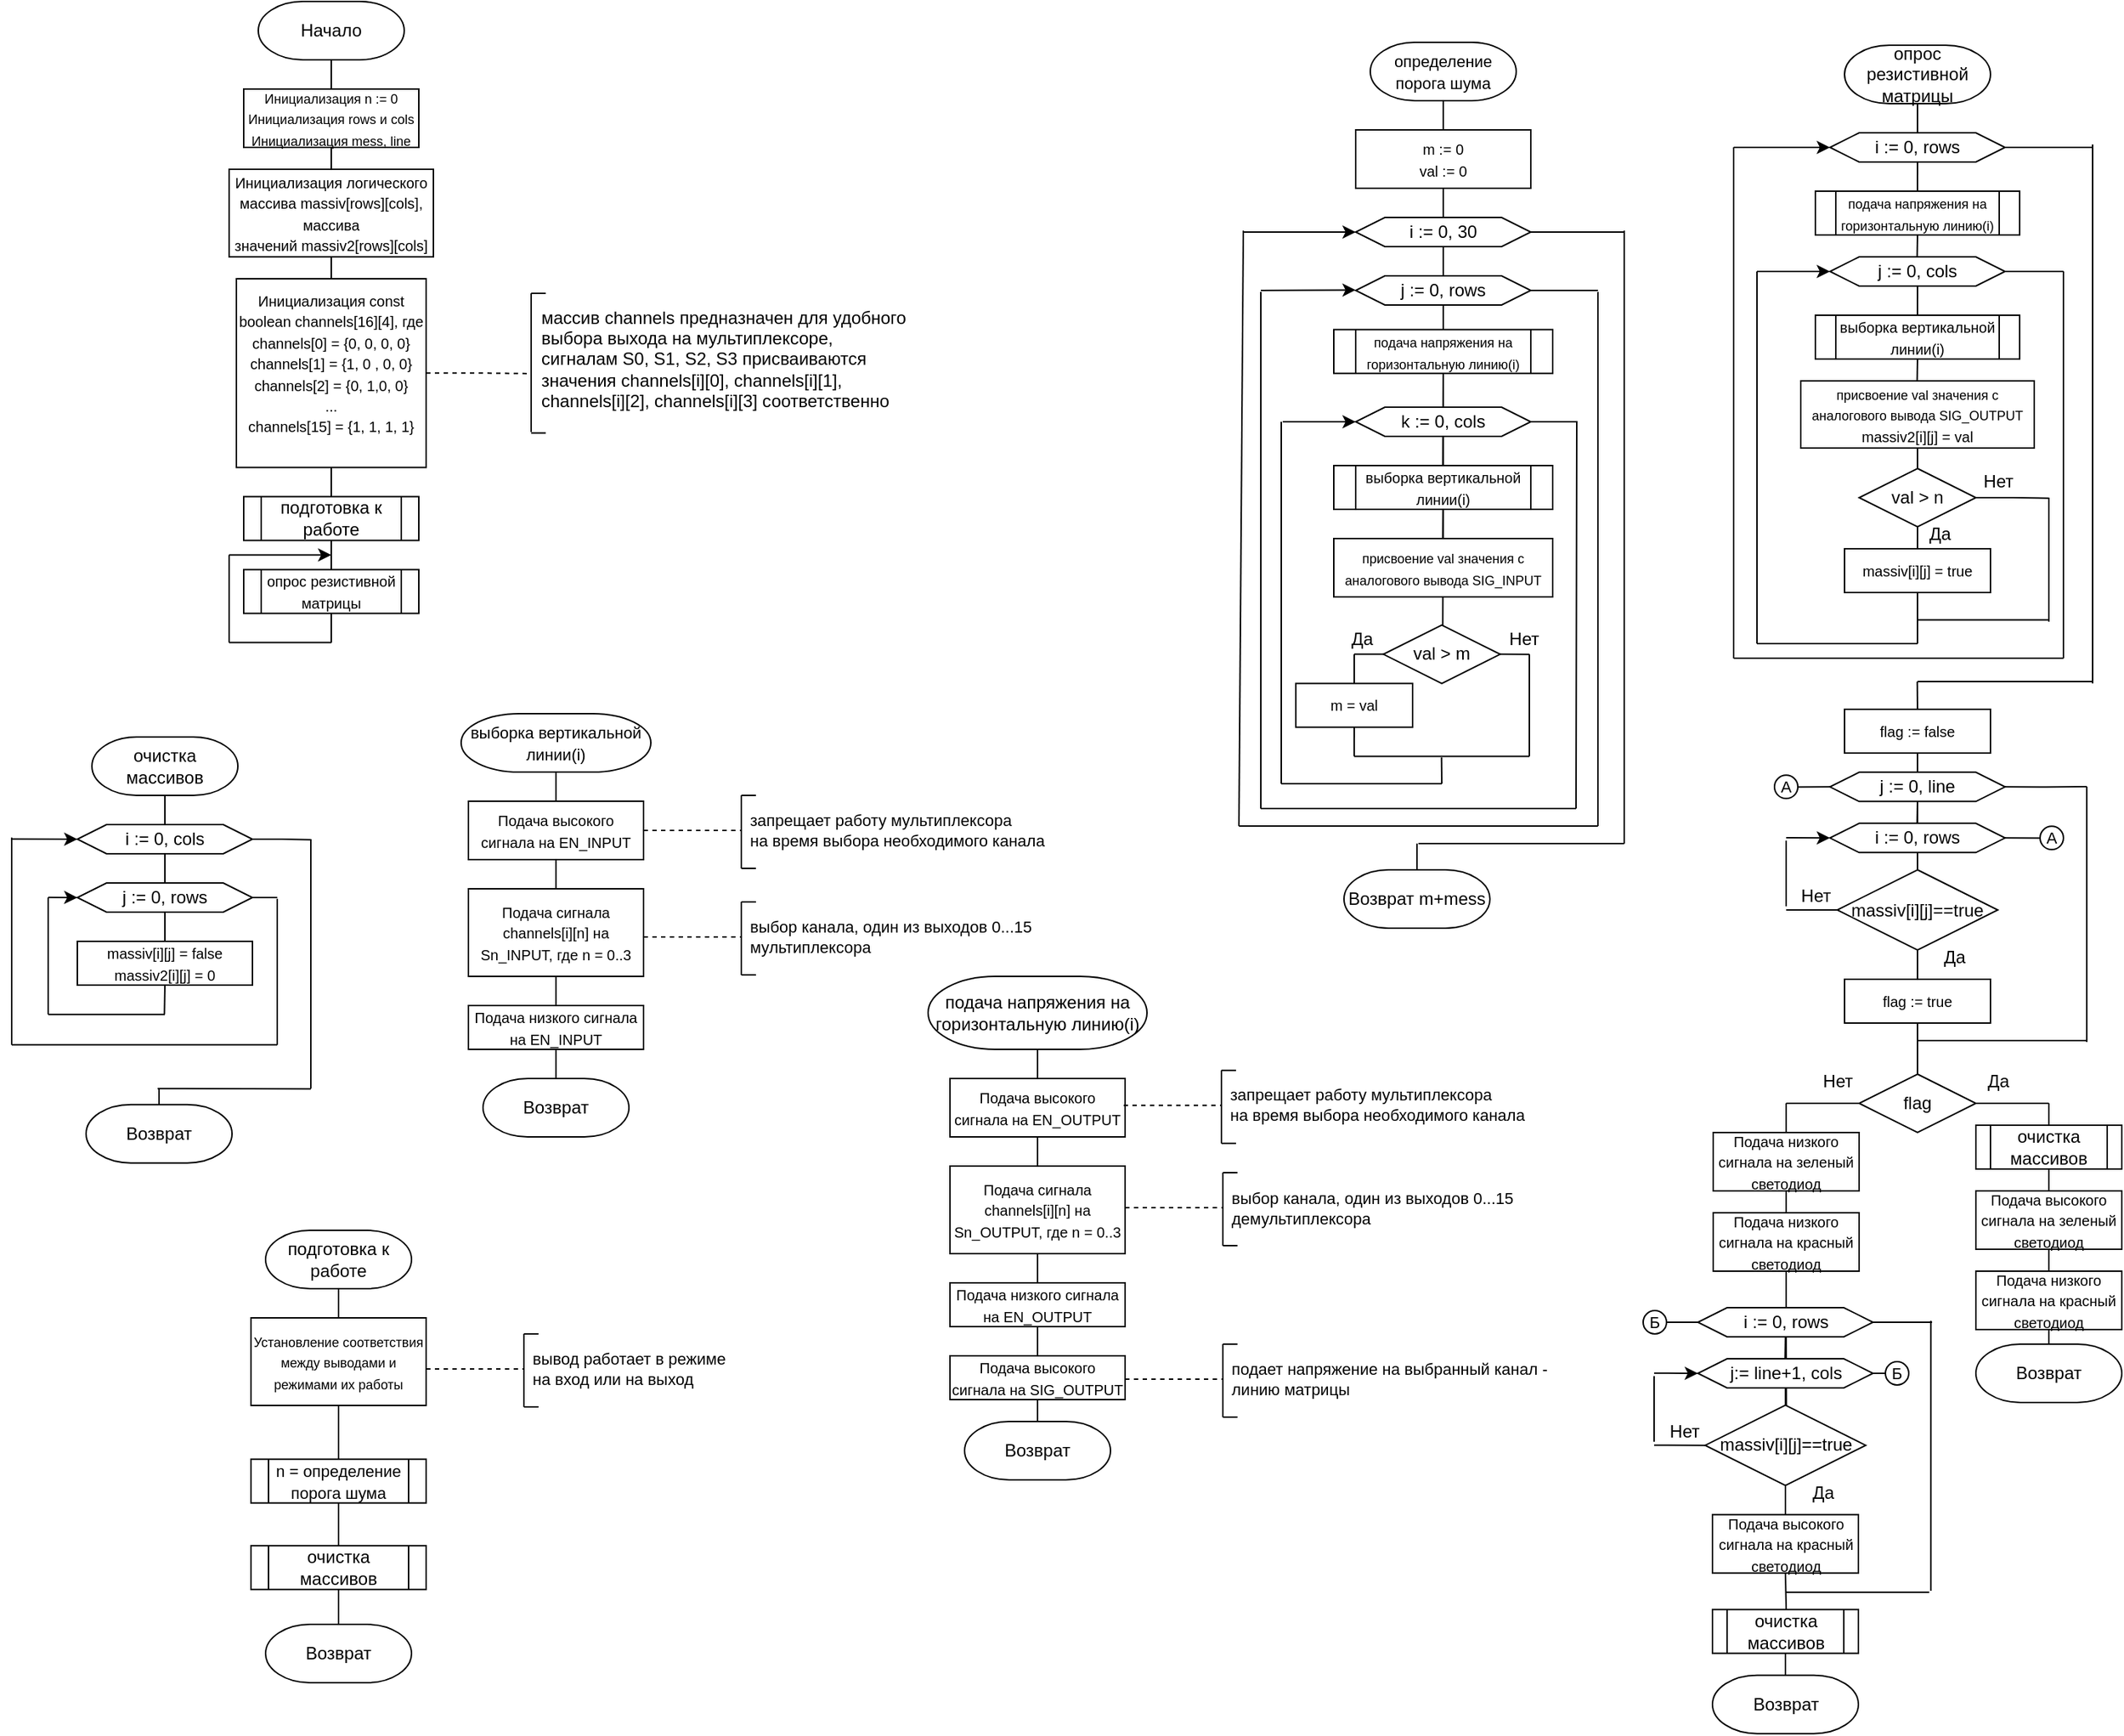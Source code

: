 <mxfile version="16.0.0" type="device"><diagram id="8kyTUhNMCRyWUVqVg9xm" name="Page-1"><mxGraphModel dx="4261" dy="2622" grid="1" gridSize="2" guides="1" tooltips="1" connect="1" arrows="1" fold="1" page="1" pageScale="1" pageWidth="827" pageHeight="1169" math="0" shadow="0"><root><mxCell id="0"/><mxCell id="1" parent="0"/><mxCell id="zZtaFJtEICCM5j9h15Vh-9" style="edgeStyle=orthogonalEdgeStyle;rounded=0;orthogonalLoop=1;jettySize=auto;html=1;entryX=0.5;entryY=0;entryDx=0;entryDy=0;endArrow=none;endFill=0;" parent="1" source="zZtaFJtEICCM5j9h15Vh-1" target="zZtaFJtEICCM5j9h15Vh-8" edge="1"><mxGeometry relative="1" as="geometry"/></mxCell><mxCell id="zZtaFJtEICCM5j9h15Vh-1" value="Начало" style="strokeWidth=1;html=1;shape=mxgraph.flowchart.terminator;whiteSpace=wrap;" parent="1" vertex="1"><mxGeometry x="-807" y="-10" width="100" height="40" as="geometry"/></mxCell><mxCell id="zZtaFJtEICCM5j9h15Vh-5" style="edgeStyle=orthogonalEdgeStyle;rounded=0;orthogonalLoop=1;jettySize=auto;html=1;exitX=0.5;exitY=1;exitDx=0;exitDy=0;exitPerimeter=0;entryX=0.5;entryY=0;entryDx=0;entryDy=0;endArrow=none;endFill=0;" parent="1" source="zZtaFJtEICCM5j9h15Vh-3" target="zZtaFJtEICCM5j9h15Vh-4" edge="1"><mxGeometry relative="1" as="geometry"/></mxCell><mxCell id="zZtaFJtEICCM5j9h15Vh-3" value="подготовка к работе" style="strokeWidth=1;html=1;shape=mxgraph.flowchart.terminator;whiteSpace=wrap;" parent="1" vertex="1"><mxGeometry x="-802" y="832" width="100" height="40" as="geometry"/></mxCell><mxCell id="zZtaFJtEICCM5j9h15Vh-7" style="edgeStyle=orthogonalEdgeStyle;rounded=0;orthogonalLoop=1;jettySize=auto;html=1;exitX=0.5;exitY=1;exitDx=0;exitDy=0;entryX=0.5;entryY=0;entryDx=0;entryDy=0;endArrow=none;endFill=0;" parent="1" source="zZtaFJtEICCM5j9h15Vh-4" target="zZtaFJtEICCM5j9h15Vh-6" edge="1"><mxGeometry relative="1" as="geometry"/></mxCell><mxCell id="zZtaFJtEICCM5j9h15Vh-4" value="&lt;font style=&quot;font-size: 9px&quot;&gt;Инициирование последовательного канала передачи со скоростью 9600 бод&lt;/font&gt;" style="rounded=0;whiteSpace=wrap;html=1;strokeWidth=1;" parent="1" vertex="1"><mxGeometry x="-812" y="892" width="120" height="60" as="geometry"/></mxCell><mxCell id="zZtaFJtEICCM5j9h15Vh-14" style="edgeStyle=orthogonalEdgeStyle;rounded=0;orthogonalLoop=1;jettySize=auto;html=1;exitX=0.5;exitY=1;exitDx=0;exitDy=0;entryX=0.5;entryY=0;entryDx=0;entryDy=0;endArrow=none;endFill=0;" parent="1" source="zZtaFJtEICCM5j9h15Vh-6" target="zZtaFJtEICCM5j9h15Vh-11" edge="1"><mxGeometry relative="1" as="geometry"/></mxCell><mxCell id="zZtaFJtEICCM5j9h15Vh-6" value="&lt;font style=&quot;font-size: 9px&quot;&gt;Установление соответствия между выводами и режимами их работы&lt;/font&gt;" style="rounded=0;whiteSpace=wrap;html=1;strokeWidth=1;" parent="1" vertex="1"><mxGeometry x="-812" y="892" width="120" height="60" as="geometry"/></mxCell><mxCell id="zZtaFJtEICCM5j9h15Vh-13" style="edgeStyle=orthogonalEdgeStyle;rounded=0;orthogonalLoop=1;jettySize=auto;html=1;exitX=0.5;exitY=1;exitDx=0;exitDy=0;entryX=0.5;entryY=0;entryDx=0;entryDy=0;endArrow=none;endFill=0;" parent="1" source="zZtaFJtEICCM5j9h15Vh-8" target="zZtaFJtEICCM5j9h15Vh-12" edge="1"><mxGeometry relative="1" as="geometry"/></mxCell><mxCell id="zZtaFJtEICCM5j9h15Vh-8" value="&lt;font style=&quot;font-size: 9px&quot;&gt;Инициализация n := 0&lt;br&gt;Инициализация&amp;nbsp;rows и cols&lt;br&gt;Инициализация&amp;nbsp;mess, line&lt;br&gt;&lt;/font&gt;" style="rounded=0;whiteSpace=wrap;html=1;strokeWidth=1;" parent="1" vertex="1"><mxGeometry x="-817" y="50" width="120" height="40" as="geometry"/></mxCell><mxCell id="zZtaFJtEICCM5j9h15Vh-16" style="edgeStyle=orthogonalEdgeStyle;rounded=0;orthogonalLoop=1;jettySize=auto;html=1;exitX=0.5;exitY=1;exitDx=0;exitDy=0;entryX=0.5;entryY=0;entryDx=0;entryDy=0;entryPerimeter=0;endArrow=none;endFill=0;" parent="1" source="zZtaFJtEICCM5j9h15Vh-11" target="zZtaFJtEICCM5j9h15Vh-15" edge="1"><mxGeometry relative="1" as="geometry"/></mxCell><mxCell id="zZtaFJtEICCM5j9h15Vh-11" value="очистка массивов" style="shape=process;whiteSpace=wrap;html=1;backgroundOutline=1;strokeWidth=1;" parent="1" vertex="1"><mxGeometry x="-812" y="1048.12" width="120" height="30" as="geometry"/></mxCell><mxCell id="zZtaFJtEICCM5j9h15Vh-64" style="edgeStyle=orthogonalEdgeStyle;rounded=0;orthogonalLoop=1;jettySize=auto;html=1;exitX=0.5;exitY=1;exitDx=0;exitDy=0;endArrow=none;endFill=0;startArrow=none;" parent="1" source="xF6emcSsk-DBrakqkhx1-1" edge="1"><mxGeometry relative="1" as="geometry"><mxPoint x="-757" y="429.29" as="targetPoint"/></mxGeometry></mxCell><mxCell id="sFLMJ0tkxUmu1ga14IVL-1" style="edgeStyle=orthogonalEdgeStyle;rounded=0;orthogonalLoop=1;jettySize=auto;html=1;exitX=1;exitY=0.5;exitDx=0;exitDy=0;endArrow=none;endFill=0;dashed=1;" parent="1" source="zZtaFJtEICCM5j9h15Vh-12" edge="1"><mxGeometry relative="1" as="geometry"><mxPoint x="-620" y="245" as="targetPoint"/></mxGeometry></mxCell><mxCell id="zZtaFJtEICCM5j9h15Vh-12" value="&lt;font size=&quot;1&quot;&gt;Инициализация const boolean channels[16][4], где channels[0] = {0, 0, 0, 0}&lt;br&gt;channels[1] = {1, 0 , 0, 0}&lt;br&gt;channels[2] = {0, 1,0, 0}&lt;br&gt;...&lt;br&gt;&lt;/font&gt;&lt;span style=&quot;font-size: x-small&quot;&gt;channels[15] = {1, 1, 1, 1}&lt;/span&gt;&lt;font size=&quot;1&quot;&gt;&lt;br&gt;&lt;br&gt;&lt;/font&gt;" style="rounded=0;whiteSpace=wrap;html=1;strokeWidth=1;" parent="1" vertex="1"><mxGeometry x="-822" y="180" width="130" height="129.29" as="geometry"/></mxCell><mxCell id="zZtaFJtEICCM5j9h15Vh-15" value="Возврат" style="strokeWidth=1;html=1;shape=mxgraph.flowchart.terminator;whiteSpace=wrap;" parent="1" vertex="1"><mxGeometry x="-802" y="1102" width="100" height="40" as="geometry"/></mxCell><mxCell id="zZtaFJtEICCM5j9h15Vh-19" style="edgeStyle=orthogonalEdgeStyle;rounded=0;orthogonalLoop=1;jettySize=auto;html=1;entryX=0.5;entryY=0;entryDx=0;entryDy=0;endArrow=none;endFill=0;" parent="1" source="zZtaFJtEICCM5j9h15Vh-17" target="zZtaFJtEICCM5j9h15Vh-18" edge="1"><mxGeometry relative="1" as="geometry"/></mxCell><mxCell id="zZtaFJtEICCM5j9h15Vh-17" value="&lt;span style=&quot;font-size: 11px&quot;&gt;определение порога шума&lt;/span&gt;" style="strokeWidth=1;html=1;shape=mxgraph.flowchart.terminator;whiteSpace=wrap;" parent="1" vertex="1"><mxGeometry x="-45" y="18" width="100" height="40" as="geometry"/></mxCell><mxCell id="zZtaFJtEICCM5j9h15Vh-21" style="edgeStyle=orthogonalEdgeStyle;rounded=0;orthogonalLoop=1;jettySize=auto;html=1;exitX=0.5;exitY=1;exitDx=0;exitDy=0;entryX=0.5;entryY=0;entryDx=0;entryDy=0;endArrow=none;endFill=0;" parent="1" source="zZtaFJtEICCM5j9h15Vh-18" edge="1"><mxGeometry relative="1" as="geometry"><mxPoint x="5" y="138" as="targetPoint"/></mxGeometry></mxCell><mxCell id="zZtaFJtEICCM5j9h15Vh-18" value="&lt;font size=&quot;1&quot;&gt;m := 0&lt;br&gt;val := 0&lt;br&gt;&lt;/font&gt;" style="rounded=0;whiteSpace=wrap;html=1;strokeWidth=1;" parent="1" vertex="1"><mxGeometry x="-55" y="78" width="120" height="40" as="geometry"/></mxCell><mxCell id="zZtaFJtEICCM5j9h15Vh-23" style="edgeStyle=orthogonalEdgeStyle;rounded=0;orthogonalLoop=1;jettySize=auto;html=1;exitX=0.5;exitY=1;exitDx=0;exitDy=0;entryX=0.5;entryY=0;entryDx=0;entryDy=0;endArrow=none;endFill=0;" parent="1" target="zZtaFJtEICCM5j9h15Vh-22" edge="1"><mxGeometry relative="1" as="geometry"><mxPoint x="5" y="118" as="sourcePoint"/></mxGeometry></mxCell><mxCell id="zZtaFJtEICCM5j9h15Vh-24" style="edgeStyle=orthogonalEdgeStyle;rounded=0;orthogonalLoop=1;jettySize=auto;html=1;exitX=0.5;exitY=1;exitDx=0;exitDy=0;endArrow=none;endFill=0;" parent="1" source="zZtaFJtEICCM5j9h15Vh-22" edge="1"><mxGeometry relative="1" as="geometry"><mxPoint x="4.667" y="318" as="targetPoint"/></mxGeometry></mxCell><mxCell id="wDvKu-1FqMocd7uHV_Du-10" style="edgeStyle=orthogonalEdgeStyle;rounded=0;orthogonalLoop=1;jettySize=auto;html=1;exitX=1;exitY=0.5;exitDx=0;exitDy=0;fontSize=11;endArrow=none;endFill=0;" edge="1" parent="1" source="zZtaFJtEICCM5j9h15Vh-22"><mxGeometry relative="1" as="geometry"><mxPoint x="129" y="148" as="targetPoint"/></mxGeometry></mxCell><mxCell id="zZtaFJtEICCM5j9h15Vh-22" value="i := 0, 30" style="shape=hexagon;perimeter=hexagonPerimeter2;whiteSpace=wrap;html=1;fixedSize=1;strokeWidth=1;" parent="1" vertex="1"><mxGeometry x="-55" y="138" width="120" height="20" as="geometry"/></mxCell><mxCell id="zZtaFJtEICCM5j9h15Vh-26" style="edgeStyle=orthogonalEdgeStyle;rounded=0;orthogonalLoop=1;jettySize=auto;html=1;exitX=0.5;exitY=1;exitDx=0;exitDy=0;endArrow=none;endFill=0;startArrow=none;" parent="1" source="zZtaFJtEICCM5j9h15Vh-27" edge="1"><mxGeometry relative="1" as="geometry"><mxPoint x="4.667" y="368" as="targetPoint"/></mxGeometry></mxCell><mxCell id="zZtaFJtEICCM5j9h15Vh-28" style="edgeStyle=orthogonalEdgeStyle;rounded=0;orthogonalLoop=1;jettySize=auto;html=1;exitX=0.5;exitY=1;exitDx=0;exitDy=0;endArrow=none;endFill=0;" parent="1" source="zZtaFJtEICCM5j9h15Vh-27" edge="1"><mxGeometry relative="1" as="geometry"><mxPoint x="4.667" y="418" as="targetPoint"/></mxGeometry></mxCell><mxCell id="6ilfWoMQFuUB5bi4aClI-32" style="edgeStyle=orthogonalEdgeStyle;rounded=0;orthogonalLoop=1;jettySize=auto;html=1;exitX=1;exitY=0.5;exitDx=0;exitDy=0;startArrow=none;startFill=0;endArrow=none;endFill=0;" parent="1" source="zZtaFJtEICCM5j9h15Vh-25" edge="1"><mxGeometry relative="1" as="geometry"><mxPoint x="111" y="188" as="targetPoint"/></mxGeometry></mxCell><mxCell id="zZtaFJtEICCM5j9h15Vh-25" value="j := 0, rows" style="shape=hexagon;perimeter=hexagonPerimeter2;whiteSpace=wrap;html=1;fixedSize=1;strokeWidth=1;" parent="1" vertex="1"><mxGeometry x="-55" y="178" width="120" height="20" as="geometry"/></mxCell><mxCell id="zZtaFJtEICCM5j9h15Vh-29" value="&lt;font style=&quot;font-size: 9px&quot;&gt;присвоение val значения с аналогового вывода SIG_INPUT&lt;/font&gt;" style="rounded=0;whiteSpace=wrap;html=1;strokeWidth=1;" parent="1" vertex="1"><mxGeometry x="-70" y="358" width="150" height="40" as="geometry"/></mxCell><mxCell id="zZtaFJtEICCM5j9h15Vh-32" style="edgeStyle=orthogonalEdgeStyle;rounded=0;orthogonalLoop=1;jettySize=auto;html=1;exitX=0;exitY=0.5;exitDx=0;exitDy=0;endArrow=none;endFill=0;" parent="1" source="zZtaFJtEICCM5j9h15Vh-31" edge="1"><mxGeometry relative="1" as="geometry"><mxPoint x="-56" y="437.623" as="targetPoint"/></mxGeometry></mxCell><mxCell id="zZtaFJtEICCM5j9h15Vh-34" style="edgeStyle=orthogonalEdgeStyle;rounded=0;orthogonalLoop=1;jettySize=auto;html=1;exitX=1;exitY=0.5;exitDx=0;exitDy=0;endArrow=none;endFill=0;" parent="1" source="zZtaFJtEICCM5j9h15Vh-31" edge="1"><mxGeometry relative="1" as="geometry"><mxPoint x="64" y="437.324" as="targetPoint"/></mxGeometry></mxCell><mxCell id="zZtaFJtEICCM5j9h15Vh-31" value="val &amp;gt; m" style="rhombus;whiteSpace=wrap;html=1;strokeWidth=1;" parent="1" vertex="1"><mxGeometry x="-36" y="417.29" width="80" height="40" as="geometry"/></mxCell><mxCell id="zZtaFJtEICCM5j9h15Vh-33" value="Да" style="text;html=1;align=center;verticalAlign=middle;resizable=0;points=[];autosize=1;strokeColor=none;" parent="1" vertex="1"><mxGeometry x="-66" y="417.29" width="30" height="20" as="geometry"/></mxCell><mxCell id="zZtaFJtEICCM5j9h15Vh-35" value="Нет" style="text;html=1;align=center;verticalAlign=middle;resizable=0;points=[];autosize=1;strokeColor=none;" parent="1" vertex="1"><mxGeometry x="40" y="417.29" width="40" height="20" as="geometry"/></mxCell><mxCell id="zZtaFJtEICCM5j9h15Vh-36" value="" style="endArrow=none;html=1;" parent="1" edge="1"><mxGeometry width="50" height="50" relative="1" as="geometry"><mxPoint x="-56" y="457.29" as="sourcePoint"/><mxPoint x="-56" y="437.29" as="targetPoint"/></mxGeometry></mxCell><mxCell id="zZtaFJtEICCM5j9h15Vh-40" style="edgeStyle=orthogonalEdgeStyle;rounded=0;orthogonalLoop=1;jettySize=auto;html=1;exitX=0.5;exitY=1;exitDx=0;exitDy=0;endArrow=none;endFill=0;" parent="1" source="zZtaFJtEICCM5j9h15Vh-37" edge="1"><mxGeometry relative="1" as="geometry"><mxPoint x="-56.034" y="507.29" as="targetPoint"/></mxGeometry></mxCell><mxCell id="zZtaFJtEICCM5j9h15Vh-37" value="&lt;font size=&quot;1&quot;&gt;m = val&lt;br&gt;&lt;/font&gt;" style="rounded=0;whiteSpace=wrap;html=1;strokeWidth=1;" parent="1" vertex="1"><mxGeometry x="-96" y="457.29" width="80" height="30" as="geometry"/></mxCell><mxCell id="zZtaFJtEICCM5j9h15Vh-38" value="" style="endArrow=none;html=1;" parent="1" edge="1"><mxGeometry width="50" height="50" relative="1" as="geometry"><mxPoint x="64" y="507.29" as="sourcePoint"/><mxPoint x="64" y="437.29" as="targetPoint"/></mxGeometry></mxCell><mxCell id="zZtaFJtEICCM5j9h15Vh-39" value="" style="endArrow=none;html=1;" parent="1" edge="1"><mxGeometry width="50" height="50" relative="1" as="geometry"><mxPoint x="-56" y="507.29" as="sourcePoint"/><mxPoint x="64" y="507.29" as="targetPoint"/></mxGeometry></mxCell><mxCell id="zZtaFJtEICCM5j9h15Vh-41" value="" style="endArrow=none;html=1;" parent="1" edge="1"><mxGeometry width="50" height="50" relative="1" as="geometry"><mxPoint x="4" y="526" as="sourcePoint"/><mxPoint x="3.83" y="508" as="targetPoint"/></mxGeometry></mxCell><mxCell id="zZtaFJtEICCM5j9h15Vh-43" value="" style="endArrow=none;html=1;" parent="1" edge="1"><mxGeometry width="50" height="50" relative="1" as="geometry"><mxPoint x="-106" y="526" as="sourcePoint"/><mxPoint x="-106" y="278" as="targetPoint"/></mxGeometry></mxCell><mxCell id="zZtaFJtEICCM5j9h15Vh-27" value="&lt;font style=&quot;font-size: 9px&quot;&gt;подача напряжения на горизонтальную линию(i)&lt;/font&gt;" style="shape=process;whiteSpace=wrap;html=1;backgroundOutline=1;strokeWidth=1;" parent="1" vertex="1"><mxGeometry x="-70" y="214.83" width="150" height="30" as="geometry"/></mxCell><mxCell id="zZtaFJtEICCM5j9h15Vh-57" value="" style="endArrow=classic;html=1;" parent="1" edge="1"><mxGeometry width="50" height="50" relative="1" as="geometry"><mxPoint x="-120" y="188" as="sourcePoint"/><mxPoint x="-55" y="187.71" as="targetPoint"/></mxGeometry></mxCell><mxCell id="zZtaFJtEICCM5j9h15Vh-59" value="" style="endArrow=none;html=1;" parent="1" edge="1"><mxGeometry width="50" height="50" relative="1" as="geometry"><mxPoint x="111" y="555" as="sourcePoint"/><mxPoint x="111" y="189" as="targetPoint"/></mxGeometry></mxCell><mxCell id="wDvKu-1FqMocd7uHV_Du-12" style="edgeStyle=orthogonalEdgeStyle;rounded=0;orthogonalLoop=1;jettySize=auto;html=1;exitX=0.5;exitY=0;exitDx=0;exitDy=0;exitPerimeter=0;fontSize=11;endArrow=none;endFill=0;" edge="1" parent="1" source="zZtaFJtEICCM5j9h15Vh-62"><mxGeometry relative="1" as="geometry"><mxPoint x="-13" y="567" as="targetPoint"/></mxGeometry></mxCell><mxCell id="zZtaFJtEICCM5j9h15Vh-62" value="Возврат&amp;nbsp;m+mess" style="strokeWidth=1;html=1;shape=mxgraph.flowchart.terminator;whiteSpace=wrap;" parent="1" vertex="1"><mxGeometry x="-63" y="585" width="100" height="40" as="geometry"/></mxCell><mxCell id="zZtaFJtEICCM5j9h15Vh-72" style="edgeStyle=orthogonalEdgeStyle;rounded=0;orthogonalLoop=1;jettySize=auto;html=1;exitX=0.5;exitY=1;exitDx=0;exitDy=0;exitPerimeter=0;entryX=0.5;entryY=0;entryDx=0;entryDy=0;endArrow=none;endFill=0;" parent="1" source="zZtaFJtEICCM5j9h15Vh-63" target="zZtaFJtEICCM5j9h15Vh-70" edge="1"><mxGeometry relative="1" as="geometry"/></mxCell><mxCell id="zZtaFJtEICCM5j9h15Vh-63" value="&lt;font style=&quot;font-size: 11px&quot;&gt;выборка вертикальной&lt;br&gt;линии(i)&lt;/font&gt;" style="strokeWidth=1;html=1;shape=mxgraph.flowchart.terminator;whiteSpace=wrap;" parent="1" vertex="1"><mxGeometry x="-668" y="478" width="130" height="40" as="geometry"/></mxCell><mxCell id="zZtaFJtEICCM5j9h15Vh-65" value="&lt;font style=&quot;font-size: 10px&quot;&gt;опрос резистивной матрицы&lt;/font&gt;" style="shape=process;whiteSpace=wrap;html=1;backgroundOutline=1;strokeWidth=1;" parent="1" vertex="1"><mxGeometry x="-817" y="379.29" width="120" height="30" as="geometry"/></mxCell><mxCell id="zZtaFJtEICCM5j9h15Vh-66" value="" style="endArrow=none;html=1;entryX=0.5;entryY=1;entryDx=0;entryDy=0;" parent="1" target="zZtaFJtEICCM5j9h15Vh-65" edge="1"><mxGeometry width="50" height="50" relative="1" as="geometry"><mxPoint x="-757" y="429.29" as="sourcePoint"/><mxPoint x="-757" y="469.29" as="targetPoint"/></mxGeometry></mxCell><mxCell id="zZtaFJtEICCM5j9h15Vh-67" value="" style="endArrow=none;html=1;" parent="1" edge="1"><mxGeometry width="50" height="50" relative="1" as="geometry"><mxPoint x="-827" y="429.29" as="sourcePoint"/><mxPoint x="-757" y="429.29" as="targetPoint"/></mxGeometry></mxCell><mxCell id="zZtaFJtEICCM5j9h15Vh-68" value="" style="endArrow=none;html=1;" parent="1" edge="1"><mxGeometry width="50" height="50" relative="1" as="geometry"><mxPoint x="-827" y="429.29" as="sourcePoint"/><mxPoint x="-827" y="369.29" as="targetPoint"/></mxGeometry></mxCell><mxCell id="zZtaFJtEICCM5j9h15Vh-69" value="" style="endArrow=classic;html=1;" parent="1" edge="1"><mxGeometry width="50" height="50" relative="1" as="geometry"><mxPoint x="-827" y="369.29" as="sourcePoint"/><mxPoint x="-757" y="369.29" as="targetPoint"/></mxGeometry></mxCell><mxCell id="zZtaFJtEICCM5j9h15Vh-74" style="edgeStyle=orthogonalEdgeStyle;rounded=0;orthogonalLoop=1;jettySize=auto;html=1;exitX=0.5;exitY=1;exitDx=0;exitDy=0;entryX=0.5;entryY=0;entryDx=0;entryDy=0;endArrow=none;endFill=0;" parent="1" source="zZtaFJtEICCM5j9h15Vh-70" target="zZtaFJtEICCM5j9h15Vh-73" edge="1"><mxGeometry relative="1" as="geometry"/></mxCell><mxCell id="zZtaFJtEICCM5j9h15Vh-70" value="&lt;font size=&quot;1&quot;&gt;Подача высокого сигнала на EN_INPUT&lt;/font&gt;" style="rounded=0;whiteSpace=wrap;html=1;strokeWidth=1;" parent="1" vertex="1"><mxGeometry x="-663" y="538" width="120" height="40" as="geometry"/></mxCell><mxCell id="zZtaFJtEICCM5j9h15Vh-78" style="edgeStyle=orthogonalEdgeStyle;rounded=0;orthogonalLoop=1;jettySize=auto;html=1;exitX=0.5;exitY=1;exitDx=0;exitDy=0;entryX=0.5;entryY=0;entryDx=0;entryDy=0;endArrow=none;endFill=0;" parent="1" source="zZtaFJtEICCM5j9h15Vh-73" target="zZtaFJtEICCM5j9h15Vh-75" edge="1"><mxGeometry relative="1" as="geometry"/></mxCell><mxCell id="zZtaFJtEICCM5j9h15Vh-73" value="&lt;font size=&quot;1&quot;&gt;Подача сигнала channels[i][n] на Sn_INPUT, где n = 0..3&lt;/font&gt;" style="rounded=0;whiteSpace=wrap;html=1;strokeWidth=1;" parent="1" vertex="1"><mxGeometry x="-663" y="598" width="120" height="60" as="geometry"/></mxCell><mxCell id="zZtaFJtEICCM5j9h15Vh-77" style="edgeStyle=orthogonalEdgeStyle;rounded=0;orthogonalLoop=1;jettySize=auto;html=1;exitX=0.5;exitY=1;exitDx=0;exitDy=0;entryX=0.5;entryY=0;entryDx=0;entryDy=0;endArrow=none;endFill=0;" parent="1" source="zZtaFJtEICCM5j9h15Vh-75" edge="1"><mxGeometry relative="1" as="geometry"><mxPoint x="-603" y="728" as="targetPoint"/></mxGeometry></mxCell><mxCell id="zZtaFJtEICCM5j9h15Vh-75" value="&lt;font size=&quot;1&quot;&gt;Подача низкого сигнала на EN_INPUT&lt;/font&gt;" style="rounded=0;whiteSpace=wrap;html=1;strokeWidth=1;" parent="1" vertex="1"><mxGeometry x="-663" y="678" width="120" height="30" as="geometry"/></mxCell><mxCell id="zZtaFJtEICCM5j9h15Vh-83" value="Возврат" style="strokeWidth=1;html=1;shape=mxgraph.flowchart.terminator;whiteSpace=wrap;" parent="1" vertex="1"><mxGeometry x="-653" y="728" width="100" height="40" as="geometry"/></mxCell><mxCell id="zZtaFJtEICCM5j9h15Vh-87" style="edgeStyle=orthogonalEdgeStyle;rounded=0;orthogonalLoop=1;jettySize=auto;html=1;exitX=0.5;exitY=1;exitDx=0;exitDy=0;exitPerimeter=0;entryX=0.5;entryY=0;entryDx=0;entryDy=0;endArrow=none;endFill=0;" parent="1" source="zZtaFJtEICCM5j9h15Vh-85" target="zZtaFJtEICCM5j9h15Vh-86" edge="1"><mxGeometry relative="1" as="geometry"/></mxCell><mxCell id="zZtaFJtEICCM5j9h15Vh-85" value="опрос резистивной матрицы" style="strokeWidth=1;html=1;shape=mxgraph.flowchart.terminator;whiteSpace=wrap;" parent="1" vertex="1"><mxGeometry x="280" y="20" width="100" height="40" as="geometry"/></mxCell><mxCell id="zZtaFJtEICCM5j9h15Vh-88" style="edgeStyle=orthogonalEdgeStyle;rounded=0;orthogonalLoop=1;jettySize=auto;html=1;exitX=0.5;exitY=1;exitDx=0;exitDy=0;endArrow=none;endFill=0;" parent="1" source="zZtaFJtEICCM5j9h15Vh-86" edge="1"><mxGeometry relative="1" as="geometry"><mxPoint x="329.966" y="120" as="targetPoint"/></mxGeometry></mxCell><mxCell id="wDvKu-1FqMocd7uHV_Du-34" style="edgeStyle=orthogonalEdgeStyle;rounded=0;orthogonalLoop=1;jettySize=auto;html=1;exitX=1;exitY=0.5;exitDx=0;exitDy=0;fontSize=11;endArrow=none;endFill=0;" edge="1" parent="1" source="zZtaFJtEICCM5j9h15Vh-86"><mxGeometry relative="1" as="geometry"><mxPoint x="450" y="90" as="targetPoint"/></mxGeometry></mxCell><mxCell id="zZtaFJtEICCM5j9h15Vh-86" value="i := 0, rows" style="shape=hexagon;perimeter=hexagonPerimeter2;whiteSpace=wrap;html=1;fixedSize=1;strokeWidth=1;" parent="1" vertex="1"><mxGeometry x="270" y="80" width="120" height="20" as="geometry"/></mxCell><mxCell id="zZtaFJtEICCM5j9h15Vh-90" style="edgeStyle=orthogonalEdgeStyle;rounded=0;orthogonalLoop=1;jettySize=auto;html=1;exitX=0.5;exitY=1;exitDx=0;exitDy=0;endArrow=none;endFill=0;" parent="1" source="zZtaFJtEICCM5j9h15Vh-89" edge="1"><mxGeometry relative="1" as="geometry"><mxPoint x="329.667" y="170" as="targetPoint"/></mxGeometry></mxCell><mxCell id="zZtaFJtEICCM5j9h15Vh-89" value="&lt;span style=&quot;font-size: 9px&quot;&gt;подача напряжения на горизонтальную линию(i)&lt;/span&gt;" style="shape=process;whiteSpace=wrap;html=1;backgroundOutline=1;strokeWidth=1;" parent="1" vertex="1"><mxGeometry x="260" y="120" width="140" height="30" as="geometry"/></mxCell><mxCell id="zZtaFJtEICCM5j9h15Vh-93" style="edgeStyle=orthogonalEdgeStyle;rounded=0;orthogonalLoop=1;jettySize=auto;html=1;exitX=0.5;exitY=1;exitDx=0;exitDy=0;entryX=0.5;entryY=0;entryDx=0;entryDy=0;endArrow=none;endFill=0;" parent="1" source="zZtaFJtEICCM5j9h15Vh-91" target="zZtaFJtEICCM5j9h15Vh-92" edge="1"><mxGeometry relative="1" as="geometry"/></mxCell><mxCell id="xF6emcSsk-DBrakqkhx1-33" style="edgeStyle=orthogonalEdgeStyle;rounded=0;orthogonalLoop=1;jettySize=auto;html=1;exitX=0.5;exitY=1;exitDx=0;exitDy=0;endArrow=none;endFill=0;" parent="1" edge="1"><mxGeometry relative="1" as="geometry"><mxPoint x="330.001" y="365" as="targetPoint"/><mxPoint x="330.06" y="345" as="sourcePoint"/></mxGeometry></mxCell><mxCell id="YkTOVpLYQljzUp2-gKps-41" style="edgeStyle=orthogonalEdgeStyle;rounded=0;orthogonalLoop=1;jettySize=auto;html=1;exitX=1;exitY=0.5;exitDx=0;exitDy=0;endArrow=none;endFill=0;" parent="1" source="zZtaFJtEICCM5j9h15Vh-92" edge="1"><mxGeometry relative="1" as="geometry"><mxPoint x="420" y="330.345" as="targetPoint"/></mxGeometry></mxCell><mxCell id="zZtaFJtEICCM5j9h15Vh-92" value="val &amp;gt; n" style="rhombus;whiteSpace=wrap;html=1;strokeWidth=1;" parent="1" vertex="1"><mxGeometry x="290" y="310" width="80" height="40" as="geometry"/></mxCell><mxCell id="zZtaFJtEICCM5j9h15Vh-95" value="Да" style="text;html=1;align=center;verticalAlign=middle;resizable=0;points=[];autosize=1;strokeColor=none;" parent="1" vertex="1"><mxGeometry x="330" y="345" width="30" height="20" as="geometry"/></mxCell><mxCell id="xF6emcSsk-DBrakqkhx1-1" value="подготовка к работе" style="shape=process;whiteSpace=wrap;html=1;backgroundOutline=1;strokeWidth=1;" parent="1" vertex="1"><mxGeometry x="-817" y="329.29" width="120" height="30" as="geometry"/></mxCell><mxCell id="xF6emcSsk-DBrakqkhx1-2" value="" style="edgeStyle=orthogonalEdgeStyle;rounded=0;orthogonalLoop=1;jettySize=auto;html=1;exitX=0.5;exitY=1;exitDx=0;exitDy=0;endArrow=none;endFill=0;" parent="1" source="zZtaFJtEICCM5j9h15Vh-12" target="xF6emcSsk-DBrakqkhx1-1" edge="1"><mxGeometry relative="1" as="geometry"><mxPoint x="-757" y="429.29" as="targetPoint"/><mxPoint x="-757" y="309.29" as="sourcePoint"/></mxGeometry></mxCell><mxCell id="xF6emcSsk-DBrakqkhx1-6" style="edgeStyle=orthogonalEdgeStyle;rounded=0;orthogonalLoop=1;jettySize=auto;html=1;exitX=0.5;exitY=1;exitDx=0;exitDy=0;endArrow=none;endFill=0;" parent="1" source="xF6emcSsk-DBrakqkhx1-3" edge="1"><mxGeometry relative="1" as="geometry"><mxPoint x="330" y="430" as="targetPoint"/></mxGeometry></mxCell><mxCell id="xF6emcSsk-DBrakqkhx1-3" value="&lt;font size=&quot;1&quot;&gt;massiv[i][j] = true&lt;br&gt;&lt;/font&gt;" style="rounded=0;whiteSpace=wrap;html=1;strokeWidth=1;" parent="1" vertex="1"><mxGeometry x="280" y="365" width="100" height="30" as="geometry"/></mxCell><mxCell id="xF6emcSsk-DBrakqkhx1-40" value="" style="endArrow=none;html=1;" parent="1" edge="1"><mxGeometry width="50" height="50" relative="1" as="geometry"><mxPoint x="220" y="430" as="sourcePoint"/><mxPoint x="220" y="175" as="targetPoint"/></mxGeometry></mxCell><mxCell id="xF6emcSsk-DBrakqkhx1-44" value="" style="endArrow=none;html=1;" parent="1" edge="1"><mxGeometry width="50" height="50" relative="1" as="geometry"><mxPoint x="450" y="457.29" as="sourcePoint"/><mxPoint x="450" y="88" as="targetPoint"/></mxGeometry></mxCell><mxCell id="xF6emcSsk-DBrakqkhx1-46" value="" style="endArrow=none;html=1;" parent="1" edge="1"><mxGeometry width="50" height="50" relative="1" as="geometry"><mxPoint x="420" y="910" as="sourcePoint"/><mxPoint x="420" y="890" as="targetPoint"/></mxGeometry></mxCell><mxCell id="xF6emcSsk-DBrakqkhx1-47" value="Возврат" style="strokeWidth=1;html=1;shape=mxgraph.flowchart.terminator;whiteSpace=wrap;" parent="1" vertex="1"><mxGeometry x="370" y="910" width="100" height="40" as="geometry"/></mxCell><mxCell id="xF6emcSsk-DBrakqkhx1-48" value="" style="endArrow=none;html=1;" parent="1" edge="1"><mxGeometry width="50" height="50" relative="1" as="geometry"><mxPoint x="430" y="440" as="sourcePoint"/><mxPoint x="430" y="175" as="targetPoint"/></mxGeometry></mxCell><mxCell id="6ilfWoMQFuUB5bi4aClI-3" style="edgeStyle=orthogonalEdgeStyle;rounded=0;orthogonalLoop=1;jettySize=auto;html=1;exitX=0.5;exitY=1;exitDx=0;exitDy=0;exitPerimeter=0;entryX=0.5;entryY=0;entryDx=0;entryDy=0;endArrow=none;endFill=0;" parent="1" source="6ilfWoMQFuUB5bi4aClI-1" target="6ilfWoMQFuUB5bi4aClI-2" edge="1"><mxGeometry relative="1" as="geometry"><Array as="points"><mxPoint x="-871" y="540.83"/><mxPoint x="-871" y="540.83"/></Array></mxGeometry></mxCell><mxCell id="6ilfWoMQFuUB5bi4aClI-1" value="очистка массивов" style="strokeWidth=1;html=1;shape=mxgraph.flowchart.terminator;whiteSpace=wrap;" parent="1" vertex="1"><mxGeometry x="-921" y="494.0" width="100" height="40" as="geometry"/></mxCell><mxCell id="6ilfWoMQFuUB5bi4aClI-5" style="edgeStyle=orthogonalEdgeStyle;rounded=0;orthogonalLoop=1;jettySize=auto;html=1;exitX=0.5;exitY=1;exitDx=0;exitDy=0;entryX=0.5;entryY=0;entryDx=0;entryDy=0;endArrow=none;endFill=0;" parent="1" source="6ilfWoMQFuUB5bi4aClI-2" target="6ilfWoMQFuUB5bi4aClI-4" edge="1"><mxGeometry relative="1" as="geometry"/></mxCell><mxCell id="6ilfWoMQFuUB5bi4aClI-18" style="edgeStyle=orthogonalEdgeStyle;rounded=0;orthogonalLoop=1;jettySize=auto;html=1;exitX=1;exitY=0.5;exitDx=0;exitDy=0;startArrow=none;startFill=0;endArrow=none;endFill=0;" parent="1" source="6ilfWoMQFuUB5bi4aClI-2" edge="1"><mxGeometry relative="1" as="geometry"><mxPoint x="-771" y="564.333" as="targetPoint"/></mxGeometry></mxCell><mxCell id="6ilfWoMQFuUB5bi4aClI-2" value="i := 0, cols" style="shape=hexagon;perimeter=hexagonPerimeter2;whiteSpace=wrap;html=1;fixedSize=1;strokeWidth=1;" parent="1" vertex="1"><mxGeometry x="-931" y="554" width="120" height="20" as="geometry"/></mxCell><mxCell id="6ilfWoMQFuUB5bi4aClI-7" style="edgeStyle=orthogonalEdgeStyle;rounded=0;orthogonalLoop=1;jettySize=auto;html=1;exitX=0.5;exitY=1;exitDx=0;exitDy=0;entryX=0.5;entryY=0;entryDx=0;entryDy=0;endArrow=none;endFill=0;" parent="1" source="6ilfWoMQFuUB5bi4aClI-4" target="6ilfWoMQFuUB5bi4aClI-6" edge="1"><mxGeometry relative="1" as="geometry"/></mxCell><mxCell id="wDvKu-1FqMocd7uHV_Du-14" style="edgeStyle=orthogonalEdgeStyle;rounded=0;orthogonalLoop=1;jettySize=auto;html=1;exitX=1;exitY=0.5;exitDx=0;exitDy=0;fontSize=9;endArrow=none;endFill=0;" edge="1" parent="1" source="6ilfWoMQFuUB5bi4aClI-4"><mxGeometry relative="1" as="geometry"><mxPoint x="-794" y="603.973" as="targetPoint"/></mxGeometry></mxCell><mxCell id="6ilfWoMQFuUB5bi4aClI-4" value="j := 0, rows" style="shape=hexagon;perimeter=hexagonPerimeter2;whiteSpace=wrap;html=1;fixedSize=1;strokeWidth=1;" parent="1" vertex="1"><mxGeometry x="-931" y="594" width="120" height="20" as="geometry"/></mxCell><mxCell id="6ilfWoMQFuUB5bi4aClI-8" style="edgeStyle=orthogonalEdgeStyle;rounded=0;orthogonalLoop=1;jettySize=auto;html=1;exitX=0.5;exitY=1;exitDx=0;exitDy=0;endArrow=none;endFill=0;" parent="1" source="6ilfWoMQFuUB5bi4aClI-6" edge="1"><mxGeometry relative="1" as="geometry"><mxPoint x="-871.333" y="684" as="targetPoint"/></mxGeometry></mxCell><mxCell id="6ilfWoMQFuUB5bi4aClI-6" value="&lt;font size=&quot;1&quot;&gt;massiv[i][j] = false&lt;br&gt;&lt;/font&gt;&lt;span style=&quot;font-size: x-small&quot;&gt;massiv2[i][j] = 0&lt;/span&gt;&lt;font size=&quot;1&quot;&gt;&lt;br&gt;&lt;/font&gt;" style="rounded=0;whiteSpace=wrap;html=1;strokeWidth=1;" parent="1" vertex="1"><mxGeometry x="-931" y="634" width="120" height="30" as="geometry"/></mxCell><mxCell id="6ilfWoMQFuUB5bi4aClI-9" value="" style="endArrow=none;html=1;rounded=0;" parent="1" edge="1"><mxGeometry width="50" height="50" relative="1" as="geometry"><mxPoint x="-951" y="684.17" as="sourcePoint"/><mxPoint x="-871" y="684.17" as="targetPoint"/></mxGeometry></mxCell><mxCell id="6ilfWoMQFuUB5bi4aClI-10" value="" style="endArrow=none;html=1;rounded=0;" parent="1" edge="1"><mxGeometry width="50" height="50" relative="1" as="geometry"><mxPoint x="-951" y="684" as="sourcePoint"/><mxPoint x="-951" y="604" as="targetPoint"/></mxGeometry></mxCell><mxCell id="6ilfWoMQFuUB5bi4aClI-14" value="" style="endArrow=none;html=1;rounded=0;" parent="1" edge="1"><mxGeometry width="50" height="50" relative="1" as="geometry"><mxPoint x="-976" y="704.83" as="sourcePoint"/><mxPoint x="-976" y="562.83" as="targetPoint"/></mxGeometry></mxCell><mxCell id="6ilfWoMQFuUB5bi4aClI-17" value="" style="endArrow=classic;html=1;rounded=0;entryX=0;entryY=0.5;entryDx=0;entryDy=0;" parent="1" target="6ilfWoMQFuUB5bi4aClI-4" edge="1"><mxGeometry width="50" height="50" relative="1" as="geometry"><mxPoint x="-951" y="603.83" as="sourcePoint"/><mxPoint x="-981" y="594" as="targetPoint"/></mxGeometry></mxCell><mxCell id="6ilfWoMQFuUB5bi4aClI-19" value="" style="endArrow=none;html=1;rounded=0;" parent="1" edge="1"><mxGeometry width="50" height="50" relative="1" as="geometry"><mxPoint x="-771" y="734.83" as="sourcePoint"/><mxPoint x="-771" y="564" as="targetPoint"/></mxGeometry></mxCell><mxCell id="6ilfWoMQFuUB5bi4aClI-20" value="" style="endArrow=none;html=1;rounded=0;" parent="1" edge="1"><mxGeometry width="50" height="50" relative="1" as="geometry"><mxPoint x="-876" y="734.83" as="sourcePoint"/><mxPoint x="-771" y="735.14" as="targetPoint"/></mxGeometry></mxCell><mxCell id="6ilfWoMQFuUB5bi4aClI-21" value="" style="endArrow=none;html=1;rounded=0;" parent="1" edge="1"><mxGeometry width="50" height="50" relative="1" as="geometry"><mxPoint x="-794" y="704.83" as="sourcePoint"/><mxPoint x="-794" y="604.83" as="targetPoint"/></mxGeometry></mxCell><mxCell id="wDvKu-1FqMocd7uHV_Du-13" style="edgeStyle=orthogonalEdgeStyle;rounded=0;orthogonalLoop=1;jettySize=auto;html=1;exitX=0.5;exitY=0;exitDx=0;exitDy=0;exitPerimeter=0;fontSize=9;endArrow=none;endFill=0;" edge="1" parent="1" source="6ilfWoMQFuUB5bi4aClI-22"><mxGeometry relative="1" as="geometry"><mxPoint x="-875" y="734.83" as="targetPoint"/></mxGeometry></mxCell><mxCell id="6ilfWoMQFuUB5bi4aClI-22" value="Возврат" style="strokeWidth=1;html=1;shape=mxgraph.flowchart.terminator;whiteSpace=wrap;" parent="1" vertex="1"><mxGeometry x="-925" y="745.83" width="100" height="40" as="geometry"/></mxCell><mxCell id="6ilfWoMQFuUB5bi4aClI-23" value="&lt;font size=&quot;1&quot;&gt;Инициализация логического массива massiv[rows][cols], массива значений&amp;nbsp;&lt;/font&gt;&lt;span style=&quot;font-size: x-small&quot;&gt;massiv2[rows][cols]&lt;/span&gt;&lt;font size=&quot;1&quot;&gt;&lt;br&gt;&lt;/font&gt;" style="rounded=0;whiteSpace=wrap;html=1;strokeWidth=1;" parent="1" vertex="1"><mxGeometry x="-827" y="105" width="140" height="60" as="geometry"/></mxCell><mxCell id="6ilfWoMQFuUB5bi4aClI-24" value="&lt;font style=&quot;font-size: 11px&quot;&gt;n = определение порога шума&lt;/font&gt;" style="shape=process;whiteSpace=wrap;html=1;backgroundOutline=1;strokeWidth=1;" parent="1" vertex="1"><mxGeometry x="-812" y="988.83" width="120" height="30" as="geometry"/></mxCell><mxCell id="wDvKu-1FqMocd7uHV_Du-3" style="edgeStyle=orthogonalEdgeStyle;rounded=0;orthogonalLoop=1;jettySize=auto;html=1;exitX=1;exitY=0.5;exitDx=0;exitDy=0;fontSize=11;endArrow=none;endFill=0;" edge="1" parent="1" source="6ilfWoMQFuUB5bi4aClI-25"><mxGeometry relative="1" as="geometry"><mxPoint x="96" y="543" as="targetPoint"/></mxGeometry></mxCell><mxCell id="6ilfWoMQFuUB5bi4aClI-25" value="k := 0, cols" style="shape=hexagon;perimeter=hexagonPerimeter2;whiteSpace=wrap;html=1;fixedSize=1;strokeWidth=1;" parent="1" vertex="1"><mxGeometry x="-55" y="268" width="120" height="20" as="geometry"/></mxCell><mxCell id="6ilfWoMQFuUB5bi4aClI-26" value="&lt;font style=&quot;font-size: 10px&quot;&gt;выборка вертикальной линии(i)&lt;/font&gt;" style="shape=process;whiteSpace=wrap;html=1;backgroundOutline=1;strokeWidth=1;" parent="1" vertex="1"><mxGeometry x="-70" y="308" width="150" height="30" as="geometry"/></mxCell><mxCell id="6ilfWoMQFuUB5bi4aClI-27" value="" style="endArrow=none;html=1;rounded=0;" parent="1" edge="1"><mxGeometry width="50" height="50" relative="1" as="geometry"><mxPoint x="-106" y="526" as="sourcePoint"/><mxPoint x="4" y="525.97" as="targetPoint"/></mxGeometry></mxCell><mxCell id="6ilfWoMQFuUB5bi4aClI-31" value="" style="endArrow=none;html=1;rounded=0;" parent="1" edge="1"><mxGeometry width="50" height="50" relative="1" as="geometry"><mxPoint x="-120" y="543.17" as="sourcePoint"/><mxPoint x="-120" y="189" as="targetPoint"/></mxGeometry></mxCell><mxCell id="YkTOVpLYQljzUp2-gKps-20" style="edgeStyle=orthogonalEdgeStyle;rounded=0;orthogonalLoop=1;jettySize=auto;html=1;exitX=0.5;exitY=1;exitDx=0;exitDy=0;exitPerimeter=0;entryX=0.5;entryY=0;entryDx=0;entryDy=0;endArrow=none;endFill=0;" parent="1" source="YkTOVpLYQljzUp2-gKps-21" target="YkTOVpLYQljzUp2-gKps-23" edge="1"><mxGeometry relative="1" as="geometry"/></mxCell><mxCell id="YkTOVpLYQljzUp2-gKps-21" value="подача напряжения на горизонтальную линию(i)" style="strokeWidth=1;html=1;shape=mxgraph.flowchart.terminator;whiteSpace=wrap;" parent="1" vertex="1"><mxGeometry x="-348" y="658" width="150" height="50" as="geometry"/></mxCell><mxCell id="YkTOVpLYQljzUp2-gKps-22" style="edgeStyle=orthogonalEdgeStyle;rounded=0;orthogonalLoop=1;jettySize=auto;html=1;exitX=0.5;exitY=1;exitDx=0;exitDy=0;entryX=0.5;entryY=0;entryDx=0;entryDy=0;endArrow=none;endFill=0;" parent="1" source="YkTOVpLYQljzUp2-gKps-23" target="YkTOVpLYQljzUp2-gKps-25" edge="1"><mxGeometry relative="1" as="geometry"/></mxCell><mxCell id="YkTOVpLYQljzUp2-gKps-23" value="&lt;font size=&quot;1&quot;&gt;Подача высокого сигнала на EN_OUTPUT&lt;/font&gt;" style="rounded=0;whiteSpace=wrap;html=1;strokeWidth=1;" parent="1" vertex="1"><mxGeometry x="-333" y="728" width="120" height="40" as="geometry"/></mxCell><mxCell id="YkTOVpLYQljzUp2-gKps-24" style="edgeStyle=orthogonalEdgeStyle;rounded=0;orthogonalLoop=1;jettySize=auto;html=1;exitX=0.5;exitY=1;exitDx=0;exitDy=0;entryX=0.5;entryY=0;entryDx=0;entryDy=0;endArrow=none;endFill=0;" parent="1" source="YkTOVpLYQljzUp2-gKps-25" target="YkTOVpLYQljzUp2-gKps-27" edge="1"><mxGeometry relative="1" as="geometry"/></mxCell><mxCell id="YkTOVpLYQljzUp2-gKps-25" value="&lt;font size=&quot;1&quot;&gt;Подача сигнала channels[i][n] на Sn_OUTPUT, где n = 0..3&lt;/font&gt;" style="rounded=0;whiteSpace=wrap;html=1;strokeWidth=1;" parent="1" vertex="1"><mxGeometry x="-333" y="788" width="120" height="60" as="geometry"/></mxCell><mxCell id="YkTOVpLYQljzUp2-gKps-26" style="edgeStyle=orthogonalEdgeStyle;rounded=0;orthogonalLoop=1;jettySize=auto;html=1;exitX=0.5;exitY=1;exitDx=0;exitDy=0;entryX=0.5;entryY=0;entryDx=0;entryDy=0;endArrow=none;endFill=0;" parent="1" source="YkTOVpLYQljzUp2-gKps-27" target="YkTOVpLYQljzUp2-gKps-29" edge="1"><mxGeometry relative="1" as="geometry"/></mxCell><mxCell id="YkTOVpLYQljzUp2-gKps-27" value="&lt;font size=&quot;1&quot;&gt;Подача низкого сигнала на EN_OUTPUT&lt;/font&gt;" style="rounded=0;whiteSpace=wrap;html=1;strokeWidth=1;" parent="1" vertex="1"><mxGeometry x="-333" y="868" width="120" height="30" as="geometry"/></mxCell><mxCell id="YkTOVpLYQljzUp2-gKps-28" style="edgeStyle=orthogonalEdgeStyle;rounded=0;orthogonalLoop=1;jettySize=auto;html=1;exitX=0.5;exitY=1;exitDx=0;exitDy=0;entryX=0.5;entryY=0;entryDx=0;entryDy=0;endArrow=none;endFill=0;" parent="1" source="YkTOVpLYQljzUp2-gKps-29" edge="1"><mxGeometry relative="1" as="geometry"><mxPoint x="-273" y="968" as="targetPoint"/></mxGeometry></mxCell><mxCell id="YkTOVpLYQljzUp2-gKps-29" value="&lt;font size=&quot;1&quot;&gt;Подача высокого сигнала на SIG_OUTPUT&lt;/font&gt;" style="rounded=0;whiteSpace=wrap;html=1;strokeWidth=1;" parent="1" vertex="1"><mxGeometry x="-333" y="918" width="120" height="30" as="geometry"/></mxCell><mxCell id="YkTOVpLYQljzUp2-gKps-34" value="Возврат" style="strokeWidth=1;html=1;shape=mxgraph.flowchart.terminator;whiteSpace=wrap;" parent="1" vertex="1"><mxGeometry x="-323" y="963" width="100" height="40" as="geometry"/></mxCell><mxCell id="YkTOVpLYQljzUp2-gKps-35" style="edgeStyle=orthogonalEdgeStyle;rounded=0;orthogonalLoop=1;jettySize=auto;html=1;exitX=0.5;exitY=1;exitDx=0;exitDy=0;endArrow=none;endFill=0;" parent="1" source="YkTOVpLYQljzUp2-gKps-36" edge="1"><mxGeometry relative="1" as="geometry"><mxPoint x="329.966" y="205" as="targetPoint"/></mxGeometry></mxCell><mxCell id="YkTOVpLYQljzUp2-gKps-45" style="edgeStyle=orthogonalEdgeStyle;rounded=0;orthogonalLoop=1;jettySize=auto;html=1;exitX=1;exitY=0.5;exitDx=0;exitDy=0;endArrow=none;endFill=0;" parent="1" source="YkTOVpLYQljzUp2-gKps-36" edge="1"><mxGeometry relative="1" as="geometry"><mxPoint x="430" y="175" as="targetPoint"/></mxGeometry></mxCell><mxCell id="YkTOVpLYQljzUp2-gKps-36" value="j := 0, cols" style="shape=hexagon;perimeter=hexagonPerimeter2;whiteSpace=wrap;html=1;fixedSize=1;strokeWidth=1;" parent="1" vertex="1"><mxGeometry x="270" y="165" width="120" height="20" as="geometry"/></mxCell><mxCell id="YkTOVpLYQljzUp2-gKps-37" style="edgeStyle=orthogonalEdgeStyle;rounded=0;orthogonalLoop=1;jettySize=auto;html=1;exitX=0.5;exitY=1;exitDx=0;exitDy=0;endArrow=none;endFill=0;" parent="1" source="YkTOVpLYQljzUp2-gKps-38" edge="1"><mxGeometry relative="1" as="geometry"><mxPoint x="329.667" y="255" as="targetPoint"/></mxGeometry></mxCell><mxCell id="YkTOVpLYQljzUp2-gKps-38" value="&lt;span style=&quot;font-size: 10px&quot;&gt;выборка вертикальной линии(i)&lt;/span&gt;" style="shape=process;whiteSpace=wrap;html=1;backgroundOutline=1;strokeWidth=1;" parent="1" vertex="1"><mxGeometry x="260" y="205" width="140" height="30" as="geometry"/></mxCell><mxCell id="xF6emcSsk-DBrakqkhx1-43" value="Нет" style="text;html=1;align=center;verticalAlign=middle;resizable=0;points=[];autosize=1;strokeColor=none;" parent="1" vertex="1"><mxGeometry x="365" y="309.29" width="40" height="20" as="geometry"/></mxCell><mxCell id="YkTOVpLYQljzUp2-gKps-42" value="" style="endArrow=none;html=1;rounded=0;" parent="1" edge="1"><mxGeometry width="50" height="50" relative="1" as="geometry"><mxPoint x="420" y="415" as="sourcePoint"/><mxPoint x="420" y="330" as="targetPoint"/></mxGeometry></mxCell><mxCell id="YkTOVpLYQljzUp2-gKps-43" value="" style="endArrow=none;html=1;rounded=0;" parent="1" edge="1"><mxGeometry width="50" height="50" relative="1" as="geometry"><mxPoint x="330" y="413.79" as="sourcePoint"/><mxPoint x="420" y="413.79" as="targetPoint"/></mxGeometry></mxCell><mxCell id="YkTOVpLYQljzUp2-gKps-44" value="" style="endArrow=none;html=1;rounded=0;" parent="1" edge="1"><mxGeometry width="50" height="50" relative="1" as="geometry"><mxPoint x="220" y="430" as="sourcePoint"/><mxPoint x="330" y="430" as="targetPoint"/></mxGeometry></mxCell><mxCell id="YkTOVpLYQljzUp2-gKps-47" value="" style="endArrow=classic;html=1;rounded=0;entryX=0;entryY=0.5;entryDx=0;entryDy=0;" parent="1" target="YkTOVpLYQljzUp2-gKps-36" edge="1"><mxGeometry width="50" height="50" relative="1" as="geometry"><mxPoint x="220" y="175" as="sourcePoint"/><mxPoint x="255" y="185" as="targetPoint"/></mxGeometry></mxCell><mxCell id="YkTOVpLYQljzUp2-gKps-48" value="" style="endArrow=none;html=1;rounded=0;" parent="1" edge="1"><mxGeometry width="50" height="50" relative="1" as="geometry"><mxPoint x="330" y="456" as="sourcePoint"/><mxPoint x="450" y="456" as="targetPoint"/></mxGeometry></mxCell><mxCell id="YkTOVpLYQljzUp2-gKps-61" style="edgeStyle=orthogonalEdgeStyle;rounded=0;orthogonalLoop=1;jettySize=auto;html=1;exitX=0.5;exitY=1;exitDx=0;exitDy=0;entryX=0.5;entryY=0;entryDx=0;entryDy=0;endArrow=none;endFill=0;" parent="1" source="YkTOVpLYQljzUp2-gKps-50" target="YkTOVpLYQljzUp2-gKps-53" edge="1"><mxGeometry relative="1" as="geometry"/></mxCell><mxCell id="wDvKu-1FqMocd7uHV_Du-35" style="edgeStyle=orthogonalEdgeStyle;rounded=0;orthogonalLoop=1;jettySize=auto;html=1;exitX=0.5;exitY=0;exitDx=0;exitDy=0;fontSize=11;endArrow=none;endFill=0;" edge="1" parent="1" source="YkTOVpLYQljzUp2-gKps-50"><mxGeometry relative="1" as="geometry"><mxPoint x="329.833" y="456" as="targetPoint"/></mxGeometry></mxCell><mxCell id="YkTOVpLYQljzUp2-gKps-50" value="&lt;font size=&quot;1&quot;&gt;flag := false&lt;br&gt;&lt;/font&gt;" style="rounded=0;whiteSpace=wrap;html=1;strokeWidth=1;" parent="1" vertex="1"><mxGeometry x="280" y="475" width="100" height="30" as="geometry"/></mxCell><mxCell id="YkTOVpLYQljzUp2-gKps-51" style="edgeStyle=orthogonalEdgeStyle;rounded=0;orthogonalLoop=1;jettySize=auto;html=1;endArrow=none;endFill=0;" parent="1" edge="1"><mxGeometry relative="1" as="geometry"><mxPoint x="329.966" y="558.17" as="targetPoint"/><mxPoint x="325" y="530" as="sourcePoint"/></mxGeometry></mxCell><mxCell id="wDvKu-1FqMocd7uHV_Du-21" style="edgeStyle=orthogonalEdgeStyle;rounded=0;orthogonalLoop=1;jettySize=auto;html=1;exitX=1;exitY=0.5;exitDx=0;exitDy=0;fontSize=11;endArrow=none;endFill=0;" edge="1" parent="1" source="YkTOVpLYQljzUp2-gKps-53"><mxGeometry relative="1" as="geometry"><mxPoint x="446" y="528" as="targetPoint"/></mxGeometry></mxCell><mxCell id="wDvKu-1FqMocd7uHV_Du-24" style="edgeStyle=orthogonalEdgeStyle;rounded=0;orthogonalLoop=1;jettySize=auto;html=1;exitX=0;exitY=0.5;exitDx=0;exitDy=0;fontSize=11;endArrow=none;endFill=0;" edge="1" parent="1" source="YkTOVpLYQljzUp2-gKps-53"><mxGeometry relative="1" as="geometry"><mxPoint x="248" y="527.931" as="targetPoint"/></mxGeometry></mxCell><mxCell id="YkTOVpLYQljzUp2-gKps-53" value="j := 0, line" style="shape=hexagon;perimeter=hexagonPerimeter2;whiteSpace=wrap;html=1;fixedSize=1;strokeWidth=1;" parent="1" vertex="1"><mxGeometry x="270" y="518.17" width="120" height="20" as="geometry"/></mxCell><mxCell id="YkTOVpLYQljzUp2-gKps-54" style="edgeStyle=orthogonalEdgeStyle;rounded=0;orthogonalLoop=1;jettySize=auto;html=1;exitX=0.5;exitY=1;exitDx=0;exitDy=0;endArrow=none;endFill=0;" parent="1" edge="1"><mxGeometry relative="1" as="geometry"><mxPoint x="329.667" y="558.17" as="targetPoint"/><mxPoint x="330" y="538.17" as="sourcePoint"/></mxGeometry></mxCell><mxCell id="YkTOVpLYQljzUp2-gKps-58" style="edgeStyle=orthogonalEdgeStyle;rounded=0;orthogonalLoop=1;jettySize=auto;html=1;exitX=1;exitY=0.5;exitDx=0;exitDy=0;endArrow=none;endFill=0;" parent="1" source="YkTOVpLYQljzUp2-gKps-59" edge="1"><mxGeometry relative="1" as="geometry"><mxPoint x="416" y="563" as="targetPoint"/></mxGeometry></mxCell><mxCell id="YkTOVpLYQljzUp2-gKps-62" style="edgeStyle=orthogonalEdgeStyle;rounded=0;orthogonalLoop=1;jettySize=auto;html=1;exitX=0.5;exitY=1;exitDx=0;exitDy=0;endArrow=none;endFill=0;" parent="1" source="YkTOVpLYQljzUp2-gKps-59" edge="1"><mxGeometry relative="1" as="geometry"><mxPoint x="330" y="585" as="targetPoint"/></mxGeometry></mxCell><mxCell id="YkTOVpLYQljzUp2-gKps-59" value="i := 0, rows" style="shape=hexagon;perimeter=hexagonPerimeter2;whiteSpace=wrap;html=1;fixedSize=1;strokeWidth=1;" parent="1" vertex="1"><mxGeometry x="270" y="553.17" width="120" height="20" as="geometry"/></mxCell><mxCell id="YkTOVpLYQljzUp2-gKps-60" value="" style="endArrow=classic;html=1;rounded=0;entryX=0;entryY=0.5;entryDx=0;entryDy=0;" parent="1" target="YkTOVpLYQljzUp2-gKps-59" edge="1"><mxGeometry width="50" height="50" relative="1" as="geometry"><mxPoint x="240" y="563" as="sourcePoint"/><mxPoint x="255" y="573.17" as="targetPoint"/></mxGeometry></mxCell><mxCell id="YkTOVpLYQljzUp2-gKps-66" style="edgeStyle=orthogonalEdgeStyle;rounded=0;orthogonalLoop=1;jettySize=auto;html=1;exitX=0;exitY=0.5;exitDx=0;exitDy=0;endArrow=none;endFill=0;" parent="1" source="YkTOVpLYQljzUp2-gKps-63" edge="1"><mxGeometry relative="1" as="geometry"><mxPoint x="240" y="612.333" as="targetPoint"/></mxGeometry></mxCell><mxCell id="YkTOVpLYQljzUp2-gKps-73" style="edgeStyle=orthogonalEdgeStyle;rounded=0;orthogonalLoop=1;jettySize=auto;html=1;exitX=0.5;exitY=1;exitDx=0;exitDy=0;endArrow=none;endFill=0;" parent="1" source="YkTOVpLYQljzUp2-gKps-63" edge="1"><mxGeometry relative="1" as="geometry"><mxPoint x="330" y="660" as="targetPoint"/></mxGeometry></mxCell><mxCell id="YkTOVpLYQljzUp2-gKps-63" value="massiv[i][j]==true" style="rhombus;whiteSpace=wrap;html=1;strokeWidth=1;" parent="1" vertex="1"><mxGeometry x="275" y="585" width="110" height="55" as="geometry"/></mxCell><mxCell id="YkTOVpLYQljzUp2-gKps-65" value="Да" style="text;html=1;align=center;verticalAlign=middle;resizable=0;points=[];autosize=1;strokeColor=none;fillColor=none;" parent="1" vertex="1"><mxGeometry x="340" y="635" width="30" height="20" as="geometry"/></mxCell><mxCell id="YkTOVpLYQljzUp2-gKps-70" value="Нет" style="text;html=1;align=center;verticalAlign=middle;resizable=0;points=[];autosize=1;strokeColor=none;" parent="1" vertex="1"><mxGeometry x="240" y="593.17" width="40" height="20" as="geometry"/></mxCell><mxCell id="YkTOVpLYQljzUp2-gKps-71" value="" style="endArrow=none;html=1;rounded=0;" parent="1" edge="1"><mxGeometry width="50" height="50" relative="1" as="geometry"><mxPoint x="240" y="610" as="sourcePoint"/><mxPoint x="240" y="565" as="targetPoint"/></mxGeometry></mxCell><mxCell id="YkTOVpLYQljzUp2-gKps-72" value="" style="endArrow=none;html=1;rounded=0;" parent="1" edge="1"><mxGeometry width="50" height="50" relative="1" as="geometry"><mxPoint x="446" y="703" as="sourcePoint"/><mxPoint x="446" y="528" as="targetPoint"/></mxGeometry></mxCell><mxCell id="YkTOVpLYQljzUp2-gKps-77" style="edgeStyle=orthogonalEdgeStyle;rounded=0;orthogonalLoop=1;jettySize=auto;html=1;exitX=0.5;exitY=1;exitDx=0;exitDy=0;endArrow=none;endFill=0;" parent="1" source="YkTOVpLYQljzUp2-gKps-75" edge="1"><mxGeometry relative="1" as="geometry"><mxPoint x="330" y="725" as="targetPoint"/></mxGeometry></mxCell><mxCell id="YkTOVpLYQljzUp2-gKps-75" value="&lt;font size=&quot;1&quot;&gt;flag := true&lt;br&gt;&lt;/font&gt;" style="rounded=0;whiteSpace=wrap;html=1;strokeWidth=1;" parent="1" vertex="1"><mxGeometry x="280" y="660" width="100" height="30" as="geometry"/></mxCell><mxCell id="YkTOVpLYQljzUp2-gKps-80" style="edgeStyle=orthogonalEdgeStyle;rounded=0;orthogonalLoop=1;jettySize=auto;html=1;exitX=1;exitY=0.5;exitDx=0;exitDy=0;endArrow=none;endFill=0;" parent="1" source="YkTOVpLYQljzUp2-gKps-79" edge="1"><mxGeometry relative="1" as="geometry"><mxPoint x="420" y="745" as="targetPoint"/></mxGeometry></mxCell><mxCell id="YkTOVpLYQljzUp2-gKps-81" style="edgeStyle=orthogonalEdgeStyle;rounded=0;orthogonalLoop=1;jettySize=auto;html=1;exitX=0;exitY=0.5;exitDx=0;exitDy=0;endArrow=none;endFill=0;" parent="1" source="YkTOVpLYQljzUp2-gKps-79" edge="1"><mxGeometry relative="1" as="geometry"><mxPoint x="240" y="745" as="targetPoint"/></mxGeometry></mxCell><mxCell id="YkTOVpLYQljzUp2-gKps-79" value="flag" style="rhombus;whiteSpace=wrap;html=1;strokeWidth=1;" parent="1" vertex="1"><mxGeometry x="290" y="725" width="80" height="40" as="geometry"/></mxCell><mxCell id="YkTOVpLYQljzUp2-gKps-82" value="Да" style="text;html=1;align=center;verticalAlign=middle;resizable=0;points=[];autosize=1;strokeColor=none;fillColor=none;" parent="1" vertex="1"><mxGeometry x="370" y="720" width="30" height="20" as="geometry"/></mxCell><mxCell id="YkTOVpLYQljzUp2-gKps-83" value="Нет" style="text;html=1;align=center;verticalAlign=middle;resizable=0;points=[];autosize=1;strokeColor=none;" parent="1" vertex="1"><mxGeometry x="255" y="720.0" width="40" height="20" as="geometry"/></mxCell><mxCell id="YkTOVpLYQljzUp2-gKps-86" value="" style="endArrow=none;html=1;rounded=0;" parent="1" edge="1"><mxGeometry width="50" height="50" relative="1" as="geometry"><mxPoint x="420" y="760" as="sourcePoint"/><mxPoint x="420" y="745" as="targetPoint"/></mxGeometry></mxCell><mxCell id="YkTOVpLYQljzUp2-gKps-87" value="" style="endArrow=none;html=1;rounded=0;" parent="1" edge="1"><mxGeometry width="50" height="50" relative="1" as="geometry"><mxPoint x="240" y="765" as="sourcePoint"/><mxPoint x="240" y="745" as="targetPoint"/></mxGeometry></mxCell><mxCell id="YkTOVpLYQljzUp2-gKps-91" style="edgeStyle=orthogonalEdgeStyle;rounded=0;orthogonalLoop=1;jettySize=auto;html=1;exitX=0.5;exitY=1;exitDx=0;exitDy=0;entryX=0.5;entryY=0;entryDx=0;entryDy=0;endArrow=none;endFill=0;" parent="1" source="YkTOVpLYQljzUp2-gKps-89" target="YkTOVpLYQljzUp2-gKps-90" edge="1"><mxGeometry relative="1" as="geometry"/></mxCell><mxCell id="YkTOVpLYQljzUp2-gKps-89" value="очистка массивов" style="shape=process;whiteSpace=wrap;html=1;backgroundOutline=1;strokeWidth=1;" parent="1" vertex="1"><mxGeometry x="370" y="760" width="100" height="30" as="geometry"/></mxCell><mxCell id="YkTOVpLYQljzUp2-gKps-93" style="edgeStyle=orthogonalEdgeStyle;rounded=0;orthogonalLoop=1;jettySize=auto;html=1;exitX=0.5;exitY=1;exitDx=0;exitDy=0;entryX=0.5;entryY=0;entryDx=0;entryDy=0;endArrow=none;endFill=0;" parent="1" source="YkTOVpLYQljzUp2-gKps-90" target="YkTOVpLYQljzUp2-gKps-92" edge="1"><mxGeometry relative="1" as="geometry"/></mxCell><mxCell id="YkTOVpLYQljzUp2-gKps-90" value="&lt;font size=&quot;1&quot;&gt;Подача высокого сигнала на зеленый светодиод&lt;br&gt;&lt;/font&gt;" style="rounded=0;whiteSpace=wrap;html=1;strokeWidth=1;" parent="1" vertex="1"><mxGeometry x="370" y="805" width="100" height="40" as="geometry"/></mxCell><mxCell id="YkTOVpLYQljzUp2-gKps-92" value="&lt;font size=&quot;1&quot;&gt;Подача низкого сигнала на красный светодиод&lt;br&gt;&lt;/font&gt;" style="rounded=0;whiteSpace=wrap;html=1;strokeWidth=1;" parent="1" vertex="1"><mxGeometry x="370" y="860" width="100" height="40" as="geometry"/></mxCell><mxCell id="YkTOVpLYQljzUp2-gKps-94" style="edgeStyle=orthogonalEdgeStyle;rounded=0;orthogonalLoop=1;jettySize=auto;html=1;exitX=0.5;exitY=1;exitDx=0;exitDy=0;entryX=0.5;entryY=0;entryDx=0;entryDy=0;endArrow=none;endFill=0;" parent="1" source="YkTOVpLYQljzUp2-gKps-95" target="YkTOVpLYQljzUp2-gKps-96" edge="1"><mxGeometry relative="1" as="geometry"/></mxCell><mxCell id="YkTOVpLYQljzUp2-gKps-95" value="&lt;font size=&quot;1&quot;&gt;Подача низкого сигнала на зеленый светодиод&lt;br&gt;&lt;/font&gt;" style="rounded=0;whiteSpace=wrap;html=1;strokeWidth=1;" parent="1" vertex="1"><mxGeometry x="190" y="765" width="100" height="40" as="geometry"/></mxCell><mxCell id="YkTOVpLYQljzUp2-gKps-97" style="edgeStyle=orthogonalEdgeStyle;rounded=0;orthogonalLoop=1;jettySize=auto;html=1;exitX=0.5;exitY=1;exitDx=0;exitDy=0;endArrow=none;endFill=0;" parent="1" source="YkTOVpLYQljzUp2-gKps-96" edge="1"><mxGeometry relative="1" as="geometry"><mxPoint x="240.167" y="960" as="targetPoint"/></mxGeometry></mxCell><mxCell id="YkTOVpLYQljzUp2-gKps-96" value="&lt;font size=&quot;1&quot;&gt;Подача низкого сигнала на красный светодиод&lt;br&gt;&lt;/font&gt;" style="rounded=0;whiteSpace=wrap;html=1;strokeWidth=1;" parent="1" vertex="1"><mxGeometry x="190" y="820" width="100" height="40" as="geometry"/></mxCell><mxCell id="YkTOVpLYQljzUp2-gKps-101" style="edgeStyle=orthogonalEdgeStyle;rounded=0;orthogonalLoop=1;jettySize=auto;html=1;endArrow=none;endFill=0;" parent="1" edge="1"><mxGeometry relative="1" as="geometry"><mxPoint x="239.466" y="925.0" as="targetPoint"/><mxPoint x="234.5" y="896.83" as="sourcePoint"/></mxGeometry></mxCell><mxCell id="YkTOVpLYQljzUp2-gKps-102" style="edgeStyle=orthogonalEdgeStyle;rounded=0;orthogonalLoop=1;jettySize=auto;html=1;exitX=0;exitY=0.5;exitDx=0;exitDy=0;endArrow=none;endFill=0;" parent="1" source="YkTOVpLYQljzUp2-gKps-103" edge="1"><mxGeometry relative="1" as="geometry"><mxPoint x="158" y="895" as="targetPoint"/></mxGeometry></mxCell><mxCell id="wDvKu-1FqMocd7uHV_Du-30" style="edgeStyle=orthogonalEdgeStyle;rounded=0;orthogonalLoop=1;jettySize=auto;html=1;exitX=1;exitY=0.5;exitDx=0;exitDy=0;fontSize=11;endArrow=none;endFill=0;" edge="1" parent="1" source="YkTOVpLYQljzUp2-gKps-103"><mxGeometry relative="1" as="geometry"><mxPoint x="340" y="895" as="targetPoint"/></mxGeometry></mxCell><mxCell id="YkTOVpLYQljzUp2-gKps-103" value="i := 0, rows" style="shape=hexagon;perimeter=hexagonPerimeter2;whiteSpace=wrap;html=1;fixedSize=1;strokeWidth=1;" parent="1" vertex="1"><mxGeometry x="179.5" y="885.0" width="120" height="20" as="geometry"/></mxCell><mxCell id="YkTOVpLYQljzUp2-gKps-104" style="edgeStyle=orthogonalEdgeStyle;rounded=0;orthogonalLoop=1;jettySize=auto;html=1;exitX=0.5;exitY=1;exitDx=0;exitDy=0;endArrow=none;endFill=0;" parent="1" edge="1"><mxGeometry relative="1" as="geometry"><mxPoint x="239.167" y="925.0" as="targetPoint"/><mxPoint x="239.5" y="905.0" as="sourcePoint"/></mxGeometry></mxCell><mxCell id="YkTOVpLYQljzUp2-gKps-108" style="edgeStyle=orthogonalEdgeStyle;rounded=0;orthogonalLoop=1;jettySize=auto;html=1;exitX=0.5;exitY=1;exitDx=0;exitDy=0;endArrow=none;endFill=0;" parent="1" source="YkTOVpLYQljzUp2-gKps-109" edge="1"><mxGeometry relative="1" as="geometry"><mxPoint x="239.5" y="951.83" as="targetPoint"/></mxGeometry></mxCell><mxCell id="wDvKu-1FqMocd7uHV_Du-32" style="edgeStyle=orthogonalEdgeStyle;rounded=0;orthogonalLoop=1;jettySize=auto;html=1;exitX=1;exitY=0.5;exitDx=0;exitDy=0;entryX=0;entryY=0.5;entryDx=0;entryDy=0;fontSize=11;endArrow=none;endFill=0;" edge="1" parent="1" source="YkTOVpLYQljzUp2-gKps-109" target="wDvKu-1FqMocd7uHV_Du-31"><mxGeometry relative="1" as="geometry"/></mxCell><mxCell id="YkTOVpLYQljzUp2-gKps-109" value="j:= line+1, cols" style="shape=hexagon;perimeter=hexagonPerimeter2;whiteSpace=wrap;html=1;fixedSize=1;strokeWidth=1;" parent="1" vertex="1"><mxGeometry x="179.5" y="920.0" width="120" height="20" as="geometry"/></mxCell><mxCell id="YkTOVpLYQljzUp2-gKps-110" value="" style="endArrow=classic;html=1;rounded=0;entryX=0;entryY=0.5;entryDx=0;entryDy=0;" parent="1" target="YkTOVpLYQljzUp2-gKps-109" edge="1"><mxGeometry width="50" height="50" relative="1" as="geometry"><mxPoint x="149.5" y="929.83" as="sourcePoint"/><mxPoint x="164.5" y="940.0" as="targetPoint"/></mxGeometry></mxCell><mxCell id="YkTOVpLYQljzUp2-gKps-111" style="edgeStyle=orthogonalEdgeStyle;rounded=0;orthogonalLoop=1;jettySize=auto;html=1;exitX=0;exitY=0.5;exitDx=0;exitDy=0;endArrow=none;endFill=0;" parent="1" source="YkTOVpLYQljzUp2-gKps-113" edge="1"><mxGeometry relative="1" as="geometry"><mxPoint x="149.5" y="979.163" as="targetPoint"/></mxGeometry></mxCell><mxCell id="YkTOVpLYQljzUp2-gKps-112" style="edgeStyle=orthogonalEdgeStyle;rounded=0;orthogonalLoop=1;jettySize=auto;html=1;exitX=0.5;exitY=1;exitDx=0;exitDy=0;endArrow=none;endFill=0;" parent="1" source="YkTOVpLYQljzUp2-gKps-113" edge="1"><mxGeometry relative="1" as="geometry"><mxPoint x="239.5" y="1026.83" as="targetPoint"/></mxGeometry></mxCell><mxCell id="YkTOVpLYQljzUp2-gKps-113" value="massiv[i][j]==true" style="rhombus;whiteSpace=wrap;html=1;strokeWidth=1;" parent="1" vertex="1"><mxGeometry x="184.5" y="951.83" width="110" height="55" as="geometry"/></mxCell><mxCell id="YkTOVpLYQljzUp2-gKps-114" value="Да" style="text;html=1;align=center;verticalAlign=middle;resizable=0;points=[];autosize=1;strokeColor=none;fillColor=none;" parent="1" vertex="1"><mxGeometry x="249.5" y="1001.83" width="30" height="20" as="geometry"/></mxCell><mxCell id="YkTOVpLYQljzUp2-gKps-115" value="Нет" style="text;html=1;align=center;verticalAlign=middle;resizable=0;points=[];autosize=1;strokeColor=none;" parent="1" vertex="1"><mxGeometry x="149.5" y="960.0" width="40" height="20" as="geometry"/></mxCell><mxCell id="YkTOVpLYQljzUp2-gKps-116" value="" style="endArrow=none;html=1;rounded=0;" parent="1" edge="1"><mxGeometry width="50" height="50" relative="1" as="geometry"><mxPoint x="149.5" y="976.83" as="sourcePoint"/><mxPoint x="149.5" y="931.83" as="targetPoint"/></mxGeometry></mxCell><mxCell id="YkTOVpLYQljzUp2-gKps-118" style="edgeStyle=orthogonalEdgeStyle;rounded=0;orthogonalLoop=1;jettySize=auto;html=1;exitX=0.5;exitY=1;exitDx=0;exitDy=0;endArrow=none;endFill=0;" parent="1" source="YkTOVpLYQljzUp2-gKps-117" edge="1"><mxGeometry relative="1" as="geometry"><mxPoint x="240" y="1091.83" as="targetPoint"/></mxGeometry></mxCell><mxCell id="YkTOVpLYQljzUp2-gKps-117" value="&lt;font size=&quot;1&quot;&gt;Подача высокого сигнала на красный светодиод&lt;br&gt;&lt;/font&gt;" style="rounded=0;whiteSpace=wrap;html=1;strokeWidth=1;" parent="1" vertex="1"><mxGeometry x="189.5" y="1026.83" width="100" height="40" as="geometry"/></mxCell><mxCell id="YkTOVpLYQljzUp2-gKps-119" value="" style="endArrow=none;html=1;rounded=0;" parent="1" edge="1"><mxGeometry width="50" height="50" relative="1" as="geometry"><mxPoint x="339.17" y="1079" as="sourcePoint"/><mxPoint x="339.17" y="894" as="targetPoint"/></mxGeometry></mxCell><mxCell id="YkTOVpLYQljzUp2-gKps-129" style="edgeStyle=orthogonalEdgeStyle;rounded=0;orthogonalLoop=1;jettySize=auto;html=1;exitX=0.5;exitY=1;exitDx=0;exitDy=0;entryX=0.5;entryY=0;entryDx=0;entryDy=0;entryPerimeter=0;endArrow=none;endFill=0;" parent="1" source="YkTOVpLYQljzUp2-gKps-124" target="YkTOVpLYQljzUp2-gKps-125" edge="1"><mxGeometry relative="1" as="geometry"/></mxCell><mxCell id="YkTOVpLYQljzUp2-gKps-124" value="очистка массивов" style="shape=process;whiteSpace=wrap;html=1;backgroundOutline=1;strokeWidth=1;" parent="1" vertex="1"><mxGeometry x="189.5" y="1091.83" width="100" height="30" as="geometry"/></mxCell><mxCell id="YkTOVpLYQljzUp2-gKps-125" value="Возврат" style="strokeWidth=1;html=1;shape=mxgraph.flowchart.terminator;whiteSpace=wrap;" parent="1" vertex="1"><mxGeometry x="189.5" y="1136.83" width="100" height="40" as="geometry"/></mxCell><mxCell id="sFLMJ0tkxUmu1ga14IVL-3" value="" style="endArrow=none;html=1;rounded=0;" parent="1" edge="1"><mxGeometry width="50" height="50" relative="1" as="geometry"><mxPoint x="-620" y="285" as="sourcePoint"/><mxPoint x="-620" y="190" as="targetPoint"/></mxGeometry></mxCell><mxCell id="sFLMJ0tkxUmu1ga14IVL-4" value="" style="endArrow=none;html=1;rounded=0;" parent="1" edge="1"><mxGeometry width="50" height="50" relative="1" as="geometry"><mxPoint x="-610" y="190" as="sourcePoint"/><mxPoint x="-620" y="190" as="targetPoint"/></mxGeometry></mxCell><mxCell id="sFLMJ0tkxUmu1ga14IVL-5" value="" style="endArrow=none;html=1;rounded=0;" parent="1" edge="1"><mxGeometry width="50" height="50" relative="1" as="geometry"><mxPoint x="-620" y="285.7" as="sourcePoint"/><mxPoint x="-610" y="285.7" as="targetPoint"/></mxGeometry></mxCell><mxCell id="sFLMJ0tkxUmu1ga14IVL-6" value="массив channels предназначен для&amp;nbsp;&lt;span&gt;удобного&lt;br&gt;выбора выхода на мультиплексоре, &lt;br&gt;&lt;/span&gt;&lt;span&gt;сигналам&amp;nbsp;&lt;/span&gt;&lt;span&gt;S0, S1, S2, S3 присваиваются &lt;br&gt;значения&amp;nbsp;&lt;/span&gt;&lt;span&gt;channels[i][0], channels[i][1], &lt;br&gt;channels[i][2],&amp;nbsp;&lt;/span&gt;&lt;span&gt;channels[i][3] соответственно&lt;/span&gt;" style="text;html=1;align=left;verticalAlign=middle;resizable=0;points=[];autosize=1;strokeColor=none;fillColor=none;" parent="1" vertex="1"><mxGeometry x="-615" y="195.0" width="265" height="80" as="geometry"/></mxCell><mxCell id="wDvKu-1FqMocd7uHV_Du-2" value="" style="endArrow=classic;html=1;entryX=0;entryY=0.5;entryDx=0;entryDy=0;" edge="1" parent="1" target="6ilfWoMQFuUB5bi4aClI-25"><mxGeometry width="50" height="50" relative="1" as="geometry"><mxPoint x="-105" y="278" as="sourcePoint"/><mxPoint x="-52" y="190.71" as="targetPoint"/></mxGeometry></mxCell><mxCell id="wDvKu-1FqMocd7uHV_Du-4" value="" style="endArrow=none;html=1;rounded=0;fontSize=11;" edge="1" parent="1"><mxGeometry width="50" height="50" relative="1" as="geometry"><mxPoint x="-120" y="543" as="sourcePoint"/><mxPoint x="96" y="543" as="targetPoint"/></mxGeometry></mxCell><mxCell id="wDvKu-1FqMocd7uHV_Du-5" value="" style="endArrow=none;html=1;rounded=0;fontSize=11;" edge="1" parent="1"><mxGeometry width="50" height="50" relative="1" as="geometry"><mxPoint x="-135" y="555" as="sourcePoint"/><mxPoint x="111" y="555" as="targetPoint"/></mxGeometry></mxCell><mxCell id="wDvKu-1FqMocd7uHV_Du-6" value="" style="endArrow=none;html=1;rounded=0;fontSize=11;" edge="1" parent="1"><mxGeometry width="50" height="50" relative="1" as="geometry"><mxPoint x="-135" y="555" as="sourcePoint"/><mxPoint x="-132" y="147" as="targetPoint"/></mxGeometry></mxCell><mxCell id="wDvKu-1FqMocd7uHV_Du-7" value="" style="endArrow=classic;html=1;entryX=0;entryY=0.5;entryDx=0;entryDy=0;" edge="1" parent="1" target="zZtaFJtEICCM5j9h15Vh-22"><mxGeometry width="50" height="50" relative="1" as="geometry"><mxPoint x="-132" y="148" as="sourcePoint"/><mxPoint x="-52" y="190.71" as="targetPoint"/></mxGeometry></mxCell><mxCell id="wDvKu-1FqMocd7uHV_Du-9" value="" style="endArrow=none;html=1;rounded=0;fontSize=11;" edge="1" parent="1"><mxGeometry width="50" height="50" relative="1" as="geometry"><mxPoint x="129" y="567" as="sourcePoint"/><mxPoint x="129" y="147" as="targetPoint"/></mxGeometry></mxCell><mxCell id="wDvKu-1FqMocd7uHV_Du-11" value="" style="endArrow=none;html=1;rounded=0;fontSize=11;" edge="1" parent="1"><mxGeometry width="50" height="50" relative="1" as="geometry"><mxPoint x="-12" y="567" as="sourcePoint"/><mxPoint x="129" y="567" as="targetPoint"/></mxGeometry></mxCell><mxCell id="wDvKu-1FqMocd7uHV_Du-15" value="" style="endArrow=classic;html=1;rounded=0;entryX=0;entryY=0.5;entryDx=0;entryDy=0;" edge="1" parent="1" target="6ilfWoMQFuUB5bi4aClI-2"><mxGeometry width="50" height="50" relative="1" as="geometry"><mxPoint x="-976" y="563.83" as="sourcePoint"/><mxPoint x="-929" y="606.0" as="targetPoint"/></mxGeometry></mxCell><mxCell id="wDvKu-1FqMocd7uHV_Du-16" value="" style="endArrow=none;html=1;rounded=0;fontSize=9;" edge="1" parent="1"><mxGeometry width="50" height="50" relative="1" as="geometry"><mxPoint x="-976" y="704.83" as="sourcePoint"/><mxPoint x="-794" y="704.83" as="targetPoint"/></mxGeometry></mxCell><mxCell id="zZtaFJtEICCM5j9h15Vh-91" value="&lt;span style=&quot;font-size: 9px&quot;&gt;присвоение val значения с аналогового вывода SIG_OUTPUT&lt;/span&gt;&lt;font size=&quot;1&quot;&gt;&lt;br&gt;massiv2[i][j] = val&lt;br&gt;&lt;/font&gt;" style="rounded=0;whiteSpace=wrap;html=1;strokeWidth=1;" parent="1" vertex="1"><mxGeometry x="250" y="250" width="160" height="46" as="geometry"/></mxCell><mxCell id="wDvKu-1FqMocd7uHV_Du-17" value="" style="endArrow=none;html=1;rounded=0;" edge="1" parent="1"><mxGeometry width="50" height="50" relative="1" as="geometry"><mxPoint x="204" y="440" as="sourcePoint"/><mxPoint x="430" y="440" as="targetPoint"/></mxGeometry></mxCell><mxCell id="wDvKu-1FqMocd7uHV_Du-18" value="" style="endArrow=none;html=1;" edge="1" parent="1"><mxGeometry width="50" height="50" relative="1" as="geometry"><mxPoint x="204" y="440.0" as="sourcePoint"/><mxPoint x="204" y="90" as="targetPoint"/></mxGeometry></mxCell><mxCell id="wDvKu-1FqMocd7uHV_Du-19" value="" style="endArrow=classic;html=1;rounded=0;entryX=0;entryY=0.5;entryDx=0;entryDy=0;" edge="1" parent="1" target="zZtaFJtEICCM5j9h15Vh-86"><mxGeometry width="50" height="50" relative="1" as="geometry"><mxPoint x="204" y="90" as="sourcePoint"/><mxPoint x="272" y="177.0" as="targetPoint"/></mxGeometry></mxCell><mxCell id="wDvKu-1FqMocd7uHV_Du-22" value="А" style="ellipse;whiteSpace=wrap;html=1;aspect=fixed;fontSize=11;" vertex="1" parent="1"><mxGeometry x="414" y="555.17" width="16" height="16" as="geometry"/></mxCell><mxCell id="wDvKu-1FqMocd7uHV_Du-25" value="А" style="ellipse;whiteSpace=wrap;html=1;aspect=fixed;fontSize=11;" vertex="1" parent="1"><mxGeometry x="232" y="520.17" width="16" height="16" as="geometry"/></mxCell><mxCell id="wDvKu-1FqMocd7uHV_Du-26" value="" style="endArrow=none;html=1;rounded=0;fontSize=11;" edge="1" parent="1"><mxGeometry width="50" height="50" relative="1" as="geometry"><mxPoint x="330" y="702" as="sourcePoint"/><mxPoint x="446" y="702" as="targetPoint"/></mxGeometry></mxCell><mxCell id="wDvKu-1FqMocd7uHV_Du-28" value="" style="endArrow=none;html=1;rounded=0;fontSize=11;" edge="1" parent="1"><mxGeometry width="50" height="50" relative="1" as="geometry"><mxPoint x="240" y="1080" as="sourcePoint"/><mxPoint x="338" y="1080" as="targetPoint"/></mxGeometry></mxCell><mxCell id="wDvKu-1FqMocd7uHV_Du-31" value="Б" style="ellipse;whiteSpace=wrap;html=1;aspect=fixed;fontSize=11;" vertex="1" parent="1"><mxGeometry x="308" y="922" width="16" height="16" as="geometry"/></mxCell><mxCell id="wDvKu-1FqMocd7uHV_Du-33" value="Б" style="ellipse;whiteSpace=wrap;html=1;aspect=fixed;fontSize=11;" vertex="1" parent="1"><mxGeometry x="142" y="887" width="16" height="16" as="geometry"/></mxCell><mxCell id="wDvKu-1FqMocd7uHV_Du-40" value="" style="endArrow=none;html=1;rounded=0;" edge="1" parent="1"><mxGeometry width="50" height="50" relative="1" as="geometry"><mxPoint x="-476" y="584" as="sourcePoint"/><mxPoint x="-476" y="534" as="targetPoint"/></mxGeometry></mxCell><mxCell id="wDvKu-1FqMocd7uHV_Du-41" value="" style="endArrow=none;html=1;rounded=0;" edge="1" parent="1"><mxGeometry width="50" height="50" relative="1" as="geometry"><mxPoint x="-466" y="534" as="sourcePoint"/><mxPoint x="-476" y="534" as="targetPoint"/></mxGeometry></mxCell><mxCell id="wDvKu-1FqMocd7uHV_Du-42" value="" style="endArrow=none;html=1;rounded=0;" edge="1" parent="1"><mxGeometry width="50" height="50" relative="1" as="geometry"><mxPoint x="-476" y="584" as="sourcePoint"/><mxPoint x="-466" y="584" as="targetPoint"/></mxGeometry></mxCell><mxCell id="wDvKu-1FqMocd7uHV_Du-43" value="" style="endArrow=none;dashed=1;html=1;rounded=0;fontSize=11;exitX=1;exitY=0.5;exitDx=0;exitDy=0;" edge="1" parent="1" source="zZtaFJtEICCM5j9h15Vh-70"><mxGeometry width="50" height="50" relative="1" as="geometry"><mxPoint x="-528" y="598" as="sourcePoint"/><mxPoint x="-476" y="558" as="targetPoint"/></mxGeometry></mxCell><mxCell id="wDvKu-1FqMocd7uHV_Du-44" value="запрещает работу мультиплексора&lt;br&gt;на время выбора необходимого канала" style="text;html=1;align=left;verticalAlign=middle;resizable=0;points=[];autosize=1;strokeColor=none;fillColor=none;fontSize=11;" vertex="1" parent="1"><mxGeometry x="-472" y="542" width="214" height="32" as="geometry"/></mxCell><mxCell id="wDvKu-1FqMocd7uHV_Du-50" value="" style="endArrow=none;html=1;rounded=0;" edge="1" parent="1"><mxGeometry width="50" height="50" relative="1" as="geometry"><mxPoint x="-147" y="772.41" as="sourcePoint"/><mxPoint x="-147" y="722.41" as="targetPoint"/></mxGeometry></mxCell><mxCell id="wDvKu-1FqMocd7uHV_Du-51" value="" style="endArrow=none;html=1;rounded=0;" edge="1" parent="1"><mxGeometry width="50" height="50" relative="1" as="geometry"><mxPoint x="-137" y="722.41" as="sourcePoint"/><mxPoint x="-147" y="722.41" as="targetPoint"/></mxGeometry></mxCell><mxCell id="wDvKu-1FqMocd7uHV_Du-52" value="" style="endArrow=none;html=1;rounded=0;" edge="1" parent="1"><mxGeometry width="50" height="50" relative="1" as="geometry"><mxPoint x="-147" y="772.41" as="sourcePoint"/><mxPoint x="-137" y="772.41" as="targetPoint"/></mxGeometry></mxCell><mxCell id="wDvKu-1FqMocd7uHV_Du-53" value="" style="endArrow=none;dashed=1;html=1;rounded=0;fontSize=11;exitX=1;exitY=0.5;exitDx=0;exitDy=0;" edge="1" parent="1"><mxGeometry width="50" height="50" relative="1" as="geometry"><mxPoint x="-214" y="746.41" as="sourcePoint"/><mxPoint x="-147" y="746.41" as="targetPoint"/></mxGeometry></mxCell><mxCell id="wDvKu-1FqMocd7uHV_Du-54" value="запрещает работу мультиплексора&lt;br&gt;на время выбора необходимого канала" style="text;html=1;align=left;verticalAlign=middle;resizable=0;points=[];autosize=1;strokeColor=none;fillColor=none;fontSize=11;" vertex="1" parent="1"><mxGeometry x="-143" y="730.41" width="214" height="32" as="geometry"/></mxCell><mxCell id="wDvKu-1FqMocd7uHV_Du-55" value="" style="endArrow=none;html=1;rounded=0;" edge="1" parent="1"><mxGeometry width="50" height="50" relative="1" as="geometry"><mxPoint x="-146" y="960" as="sourcePoint"/><mxPoint x="-146" y="910" as="targetPoint"/></mxGeometry></mxCell><mxCell id="wDvKu-1FqMocd7uHV_Du-56" value="" style="endArrow=none;html=1;rounded=0;" edge="1" parent="1"><mxGeometry width="50" height="50" relative="1" as="geometry"><mxPoint x="-136" y="910" as="sourcePoint"/><mxPoint x="-146" y="910" as="targetPoint"/></mxGeometry></mxCell><mxCell id="wDvKu-1FqMocd7uHV_Du-57" value="" style="endArrow=none;html=1;rounded=0;" edge="1" parent="1"><mxGeometry width="50" height="50" relative="1" as="geometry"><mxPoint x="-146" y="960" as="sourcePoint"/><mxPoint x="-136" y="960" as="targetPoint"/></mxGeometry></mxCell><mxCell id="wDvKu-1FqMocd7uHV_Du-58" value="" style="endArrow=none;dashed=1;html=1;rounded=0;fontSize=11;exitX=1;exitY=0.5;exitDx=0;exitDy=0;" edge="1" parent="1"><mxGeometry width="50" height="50" relative="1" as="geometry"><mxPoint x="-213" y="934" as="sourcePoint"/><mxPoint x="-146" y="934" as="targetPoint"/></mxGeometry></mxCell><mxCell id="wDvKu-1FqMocd7uHV_Du-59" value="подает напряжение на выбранный канал -&amp;nbsp;&lt;br&gt;линию матрицы" style="text;html=1;align=left;verticalAlign=middle;resizable=0;points=[];autosize=1;strokeColor=none;fillColor=none;fontSize=11;" vertex="1" parent="1"><mxGeometry x="-142" y="918" width="230" height="32" as="geometry"/></mxCell><mxCell id="wDvKu-1FqMocd7uHV_Du-60" value="" style="endArrow=none;html=1;rounded=0;" edge="1" parent="1"><mxGeometry width="50" height="50" relative="1" as="geometry"><mxPoint x="-146" y="842.5" as="sourcePoint"/><mxPoint x="-146" y="792.5" as="targetPoint"/></mxGeometry></mxCell><mxCell id="wDvKu-1FqMocd7uHV_Du-61" value="" style="endArrow=none;html=1;rounded=0;" edge="1" parent="1"><mxGeometry width="50" height="50" relative="1" as="geometry"><mxPoint x="-136" y="792.5" as="sourcePoint"/><mxPoint x="-146" y="792.5" as="targetPoint"/></mxGeometry></mxCell><mxCell id="wDvKu-1FqMocd7uHV_Du-62" value="" style="endArrow=none;html=1;rounded=0;" edge="1" parent="1"><mxGeometry width="50" height="50" relative="1" as="geometry"><mxPoint x="-146" y="842.5" as="sourcePoint"/><mxPoint x="-136" y="842.5" as="targetPoint"/></mxGeometry></mxCell><mxCell id="wDvKu-1FqMocd7uHV_Du-63" value="" style="endArrow=none;dashed=1;html=1;rounded=0;fontSize=11;exitX=1;exitY=0.5;exitDx=0;exitDy=0;" edge="1" parent="1"><mxGeometry width="50" height="50" relative="1" as="geometry"><mxPoint x="-213" y="816.5" as="sourcePoint"/><mxPoint x="-146" y="816.5" as="targetPoint"/></mxGeometry></mxCell><mxCell id="wDvKu-1FqMocd7uHV_Du-64" value="выбор канала, один из выходов 0...15&amp;nbsp;&lt;br&gt;демультиплексора" style="text;html=1;align=left;verticalAlign=middle;resizable=0;points=[];autosize=1;strokeColor=none;fillColor=none;fontSize=11;" vertex="1" parent="1"><mxGeometry x="-142" y="800.5" width="208" height="32" as="geometry"/></mxCell><mxCell id="wDvKu-1FqMocd7uHV_Du-68" value="" style="endArrow=none;html=1;rounded=0;" edge="1" parent="1"><mxGeometry width="50" height="50" relative="1" as="geometry"><mxPoint x="-476" y="657" as="sourcePoint"/><mxPoint x="-476" y="607" as="targetPoint"/></mxGeometry></mxCell><mxCell id="wDvKu-1FqMocd7uHV_Du-69" value="" style="endArrow=none;html=1;rounded=0;" edge="1" parent="1"><mxGeometry width="50" height="50" relative="1" as="geometry"><mxPoint x="-466" y="607" as="sourcePoint"/><mxPoint x="-476" y="607" as="targetPoint"/></mxGeometry></mxCell><mxCell id="wDvKu-1FqMocd7uHV_Du-70" value="" style="endArrow=none;html=1;rounded=0;" edge="1" parent="1"><mxGeometry width="50" height="50" relative="1" as="geometry"><mxPoint x="-476" y="657" as="sourcePoint"/><mxPoint x="-466" y="657" as="targetPoint"/></mxGeometry></mxCell><mxCell id="wDvKu-1FqMocd7uHV_Du-71" value="" style="endArrow=none;dashed=1;html=1;rounded=0;fontSize=11;exitX=1;exitY=0.5;exitDx=0;exitDy=0;" edge="1" parent="1"><mxGeometry width="50" height="50" relative="1" as="geometry"><mxPoint x="-543" y="631" as="sourcePoint"/><mxPoint x="-476" y="631" as="targetPoint"/></mxGeometry></mxCell><mxCell id="wDvKu-1FqMocd7uHV_Du-72" value="выбор канала, один из выходов 0...15&amp;nbsp;&lt;br&gt;мультиплексора" style="text;html=1;align=left;verticalAlign=middle;resizable=0;points=[];autosize=1;strokeColor=none;fillColor=none;fontSize=11;" vertex="1" parent="1"><mxGeometry x="-472" y="615" width="208" height="32" as="geometry"/></mxCell><mxCell id="wDvKu-1FqMocd7uHV_Du-73" value="" style="endArrow=none;html=1;rounded=0;" edge="1" parent="1"><mxGeometry width="50" height="50" relative="1" as="geometry"><mxPoint x="-625" y="953" as="sourcePoint"/><mxPoint x="-625" y="903" as="targetPoint"/></mxGeometry></mxCell><mxCell id="wDvKu-1FqMocd7uHV_Du-74" value="" style="endArrow=none;html=1;rounded=0;" edge="1" parent="1"><mxGeometry width="50" height="50" relative="1" as="geometry"><mxPoint x="-615" y="903" as="sourcePoint"/><mxPoint x="-625" y="903" as="targetPoint"/></mxGeometry></mxCell><mxCell id="wDvKu-1FqMocd7uHV_Du-75" value="" style="endArrow=none;html=1;rounded=0;" edge="1" parent="1"><mxGeometry width="50" height="50" relative="1" as="geometry"><mxPoint x="-625" y="953" as="sourcePoint"/><mxPoint x="-615" y="953" as="targetPoint"/></mxGeometry></mxCell><mxCell id="wDvKu-1FqMocd7uHV_Du-76" value="" style="endArrow=none;dashed=1;html=1;rounded=0;fontSize=11;exitX=1;exitY=0.5;exitDx=0;exitDy=0;" edge="1" parent="1"><mxGeometry width="50" height="50" relative="1" as="geometry"><mxPoint x="-692" y="927" as="sourcePoint"/><mxPoint x="-625" y="927" as="targetPoint"/></mxGeometry></mxCell><mxCell id="wDvKu-1FqMocd7uHV_Du-77" value="вывод работает в режиме &lt;br&gt;на вход или на выход" style="text;html=1;align=left;verticalAlign=middle;resizable=0;points=[];autosize=1;strokeColor=none;fillColor=none;fontSize=11;" vertex="1" parent="1"><mxGeometry x="-621" y="911" width="144" height="32" as="geometry"/></mxCell></root></mxGraphModel></diagram></mxfile>